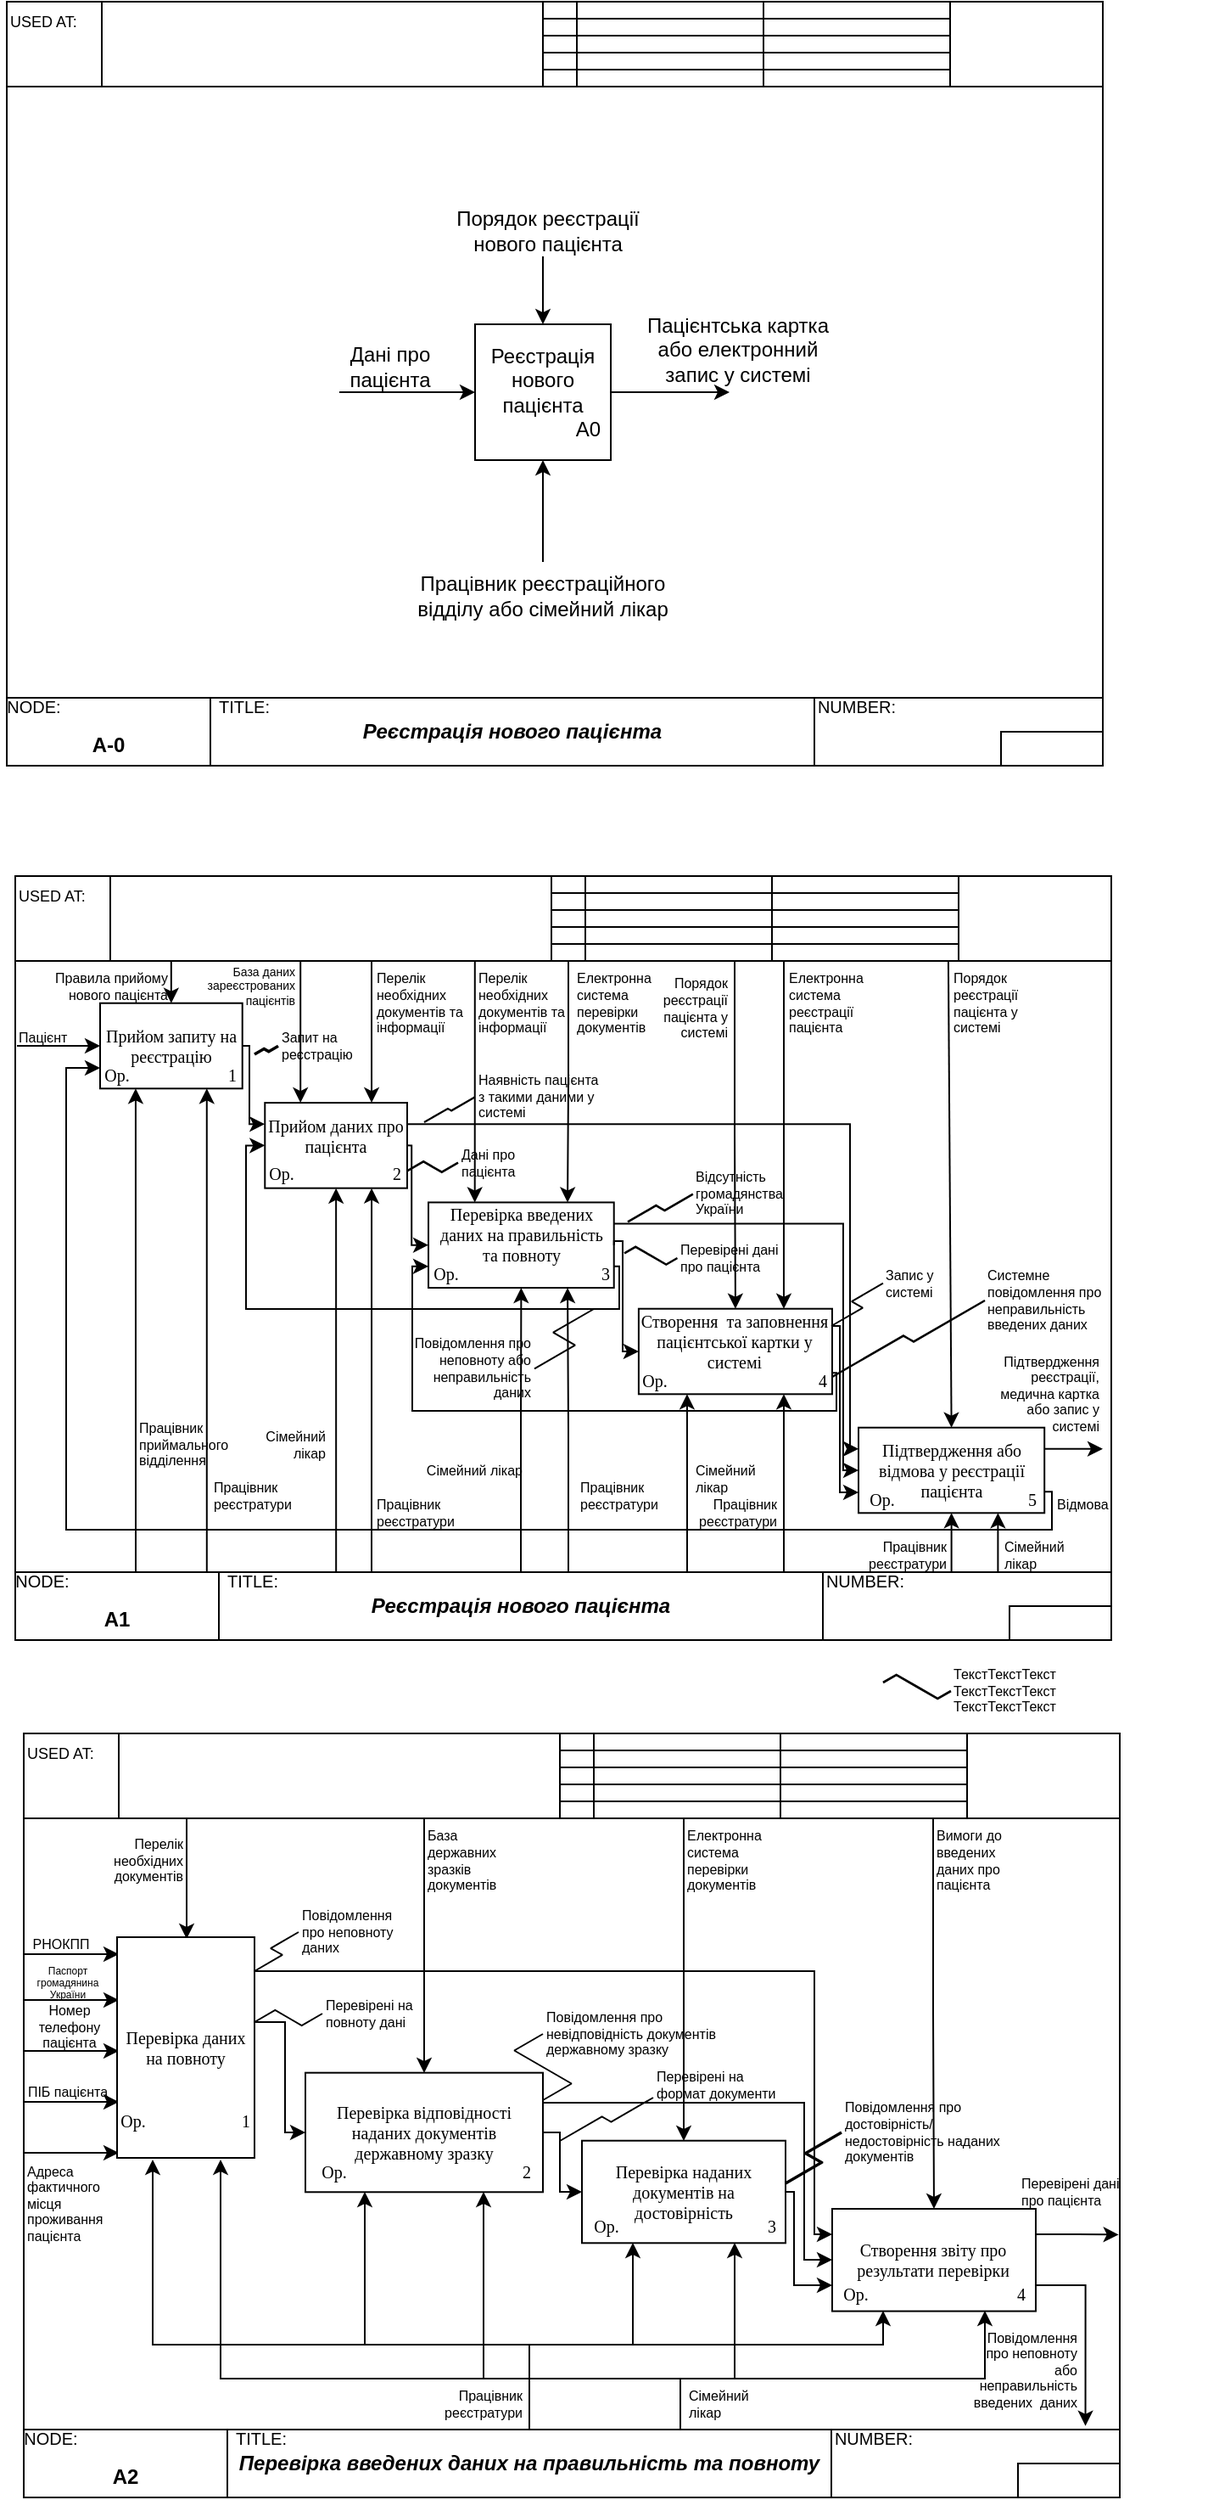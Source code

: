 <mxfile version="22.1.4" type="google">
  <diagram name="Сторінка-1" id="5qRnLGwqMZBOowdWbV07">
    <mxGraphModel dx="1431" dy="839" grid="1" gridSize="10" guides="1" tooltips="1" connect="1" arrows="1" fold="1" page="1" pageScale="1" pageWidth="827" pageHeight="1169" math="0" shadow="0">
      <root>
        <mxCell id="0" />
        <mxCell id="1" parent="0" />
        <mxCell id="jd9A4PB5AfPvnsOYDj_V-208" value="" style="rounded=0;whiteSpace=wrap;html=1;fillColor=default;" parent="1" vertex="1">
          <mxGeometry x="104" y="1090" width="646" height="450" as="geometry" />
        </mxCell>
        <mxCell id="jd9A4PB5AfPvnsOYDj_V-1" value="" style="rounded=0;whiteSpace=wrap;html=1;fillColor=default;" parent="1" vertex="1">
          <mxGeometry x="94" y="70" width="646" height="450" as="geometry" />
        </mxCell>
        <mxCell id="dMnFFqZk8rE7Yz4pQNAD-8" style="edgeStyle=orthogonalEdgeStyle;rounded=0;orthogonalLoop=1;jettySize=auto;html=1;exitX=1;exitY=0.5;exitDx=0;exitDy=0;" parent="1" source="dMnFFqZk8rE7Yz4pQNAD-2" edge="1">
          <mxGeometry relative="1" as="geometry">
            <mxPoint x="520" y="300" as="targetPoint" />
          </mxGeometry>
        </mxCell>
        <mxCell id="dMnFFqZk8rE7Yz4pQNAD-2" value="Реєстрація нового пацієнта&lt;br&gt;&lt;span style=&quot;white-space: pre;&quot;&gt;&#x9;&lt;span style=&quot;white-space: pre;&quot;&gt;&#x9;&lt;/span&gt;&lt;/span&gt;А0" style="whiteSpace=wrap;html=1;aspect=fixed;" parent="1" vertex="1">
          <mxGeometry x="370" y="260" width="80" height="80" as="geometry" />
        </mxCell>
        <mxCell id="dMnFFqZk8rE7Yz4pQNAD-3" value="" style="endArrow=classic;html=1;rounded=0;entryX=0;entryY=0.5;entryDx=0;entryDy=0;" parent="1" target="dMnFFqZk8rE7Yz4pQNAD-2" edge="1">
          <mxGeometry width="50" height="50" relative="1" as="geometry">
            <mxPoint x="290" y="300" as="sourcePoint" />
            <mxPoint x="330" y="260" as="targetPoint" />
          </mxGeometry>
        </mxCell>
        <mxCell id="dMnFFqZk8rE7Yz4pQNAD-4" value="Дані про пацієнта" style="text;html=1;strokeColor=none;fillColor=none;align=center;verticalAlign=middle;whiteSpace=wrap;rounded=0;" parent="1" vertex="1">
          <mxGeometry x="290" y="270" width="60" height="30" as="geometry" />
        </mxCell>
        <mxCell id="dMnFFqZk8rE7Yz4pQNAD-5" value="" style="endArrow=classic;html=1;rounded=0;entryX=0.5;entryY=1;entryDx=0;entryDy=0;" parent="1" target="dMnFFqZk8rE7Yz4pQNAD-2" edge="1">
          <mxGeometry width="50" height="50" relative="1" as="geometry">
            <mxPoint x="410" y="400" as="sourcePoint" />
            <mxPoint x="410" y="360" as="targetPoint" />
          </mxGeometry>
        </mxCell>
        <mxCell id="dMnFFqZk8rE7Yz4pQNAD-6" value="Працівник реєстраційного відділу або сімейний лікар" style="text;html=1;strokeColor=none;fillColor=none;align=center;verticalAlign=middle;whiteSpace=wrap;rounded=0;" parent="1" vertex="1">
          <mxGeometry x="330" y="380" width="160" height="80" as="geometry" />
        </mxCell>
        <mxCell id="dMnFFqZk8rE7Yz4pQNAD-9" value="Пацієнтська картка або електронний запис у системі" style="text;html=1;strokeColor=none;fillColor=none;align=center;verticalAlign=middle;whiteSpace=wrap;rounded=0;" parent="1" vertex="1">
          <mxGeometry x="460" y="260" width="130" height="30" as="geometry" />
        </mxCell>
        <mxCell id="dMnFFqZk8rE7Yz4pQNAD-10" value="" style="endArrow=classic;html=1;rounded=0;entryX=0.5;entryY=0;entryDx=0;entryDy=0;" parent="1" target="dMnFFqZk8rE7Yz4pQNAD-2" edge="1">
          <mxGeometry width="50" height="50" relative="1" as="geometry">
            <mxPoint x="410" y="220" as="sourcePoint" />
            <mxPoint x="450" y="150" as="targetPoint" />
          </mxGeometry>
        </mxCell>
        <mxCell id="dMnFFqZk8rE7Yz4pQNAD-11" value="Порядок реєстрації нового пацієнта" style="text;html=1;strokeColor=none;fillColor=none;align=center;verticalAlign=middle;whiteSpace=wrap;rounded=0;" parent="1" vertex="1">
          <mxGeometry x="353" y="190" width="120" height="30" as="geometry" />
        </mxCell>
        <mxCell id="jd9A4PB5AfPvnsOYDj_V-2" value="" style="rounded=0;whiteSpace=wrap;html=1;" parent="1" vertex="1">
          <mxGeometry x="94" y="70" width="646" height="50" as="geometry" />
        </mxCell>
        <mxCell id="jd9A4PB5AfPvnsOYDj_V-3" value="" style="rounded=0;whiteSpace=wrap;html=1;" parent="1" vertex="1">
          <mxGeometry x="94" y="480" width="646" height="40" as="geometry" />
        </mxCell>
        <mxCell id="jd9A4PB5AfPvnsOYDj_V-4" value="&lt;div style=&quot;&quot;&gt;&lt;span style=&quot;font-size: 9px; background-color: initial;&quot;&gt;USED AT:&lt;/span&gt;&lt;/div&gt;&lt;font style=&quot;&quot;&gt;&lt;div style=&quot;&quot;&gt;&lt;font size=&quot;1&quot;&gt;&lt;br&gt;&lt;/font&gt;&lt;/div&gt;&lt;/font&gt;&lt;div style=&quot;&quot;&gt;&lt;br&gt;&lt;/div&gt;" style="rounded=0;whiteSpace=wrap;html=1;align=left;" parent="1" vertex="1">
          <mxGeometry x="94" y="70" width="56" height="50" as="geometry" />
        </mxCell>
        <mxCell id="jd9A4PB5AfPvnsOYDj_V-5" value="" style="rounded=0;whiteSpace=wrap;html=1;" parent="1" vertex="1">
          <mxGeometry x="150" y="70" width="260" height="50" as="geometry" />
        </mxCell>
        <mxCell id="jd9A4PB5AfPvnsOYDj_V-6" value="" style="rounded=0;whiteSpace=wrap;html=1;" parent="1" vertex="1">
          <mxGeometry x="410" y="70" width="20" height="50" as="geometry" />
        </mxCell>
        <mxCell id="jd9A4PB5AfPvnsOYDj_V-7" value="" style="rounded=0;whiteSpace=wrap;html=1;" parent="1" vertex="1">
          <mxGeometry x="430" y="70" width="110" height="50" as="geometry" />
        </mxCell>
        <mxCell id="jd9A4PB5AfPvnsOYDj_V-8" value="" style="rounded=0;whiteSpace=wrap;html=1;" parent="1" vertex="1">
          <mxGeometry x="540" y="70" width="110" height="50" as="geometry" />
        </mxCell>
        <mxCell id="jd9A4PB5AfPvnsOYDj_V-9" value="&lt;b&gt;&lt;br&gt;A-0&lt;/b&gt;" style="rounded=0;whiteSpace=wrap;html=1;strokeColor=default;" parent="1" vertex="1">
          <mxGeometry x="94" y="480" width="120" height="40" as="geometry" />
        </mxCell>
        <mxCell id="jd9A4PB5AfPvnsOYDj_V-10" value="&lt;b&gt;&lt;i&gt;Реєстрація нового пацієнта&lt;/i&gt;&lt;/b&gt;" style="rounded=0;whiteSpace=wrap;html=1;align=center;" parent="1" vertex="1">
          <mxGeometry x="214" y="480" width="356" height="40" as="geometry" />
        </mxCell>
        <mxCell id="jd9A4PB5AfPvnsOYDj_V-11" value="" style="rounded=0;whiteSpace=wrap;html=1;" parent="1" vertex="1">
          <mxGeometry x="570" y="480" width="170" height="40" as="geometry" />
        </mxCell>
        <mxCell id="jd9A4PB5AfPvnsOYDj_V-13" value="" style="rounded=0;whiteSpace=wrap;html=1;" parent="1" vertex="1">
          <mxGeometry x="430" y="70" width="110" height="10" as="geometry" />
        </mxCell>
        <mxCell id="jd9A4PB5AfPvnsOYDj_V-14" value="" style="rounded=0;whiteSpace=wrap;html=1;" parent="1" vertex="1">
          <mxGeometry x="430" y="80" width="110" height="10" as="geometry" />
        </mxCell>
        <mxCell id="jd9A4PB5AfPvnsOYDj_V-15" value="" style="rounded=0;whiteSpace=wrap;html=1;" parent="1" vertex="1">
          <mxGeometry x="430" y="90" width="110" height="10" as="geometry" />
        </mxCell>
        <mxCell id="jd9A4PB5AfPvnsOYDj_V-16" value="" style="rounded=0;whiteSpace=wrap;html=1;" parent="1" vertex="1">
          <mxGeometry x="430" y="100" width="110" height="10" as="geometry" />
        </mxCell>
        <mxCell id="jd9A4PB5AfPvnsOYDj_V-17" value="" style="rounded=0;whiteSpace=wrap;html=1;" parent="1" vertex="1">
          <mxGeometry x="430" y="110" width="110" height="10" as="geometry" />
        </mxCell>
        <mxCell id="jd9A4PB5AfPvnsOYDj_V-18" value="" style="rounded=0;whiteSpace=wrap;html=1;" parent="1" vertex="1">
          <mxGeometry x="540" y="70" width="110" height="10" as="geometry" />
        </mxCell>
        <mxCell id="jd9A4PB5AfPvnsOYDj_V-19" value="" style="rounded=0;whiteSpace=wrap;html=1;" parent="1" vertex="1">
          <mxGeometry x="540" y="80" width="110" height="10" as="geometry" />
        </mxCell>
        <mxCell id="jd9A4PB5AfPvnsOYDj_V-20" value="" style="rounded=0;whiteSpace=wrap;html=1;" parent="1" vertex="1">
          <mxGeometry x="540" y="90" width="110" height="10" as="geometry" />
        </mxCell>
        <mxCell id="jd9A4PB5AfPvnsOYDj_V-21" value="" style="rounded=0;whiteSpace=wrap;html=1;" parent="1" vertex="1">
          <mxGeometry x="540" y="100" width="110" height="10" as="geometry" />
        </mxCell>
        <mxCell id="jd9A4PB5AfPvnsOYDj_V-22" value="" style="rounded=0;whiteSpace=wrap;html=1;" parent="1" vertex="1">
          <mxGeometry x="540" y="110" width="110" height="10" as="geometry" />
        </mxCell>
        <mxCell id="jd9A4PB5AfPvnsOYDj_V-23" value="" style="rounded=0;whiteSpace=wrap;html=1;" parent="1" vertex="1">
          <mxGeometry x="410" y="70" width="20" height="10" as="geometry" />
        </mxCell>
        <mxCell id="jd9A4PB5AfPvnsOYDj_V-24" value="" style="rounded=0;whiteSpace=wrap;html=1;" parent="1" vertex="1">
          <mxGeometry x="410" y="80" width="20" height="10" as="geometry" />
        </mxCell>
        <mxCell id="jd9A4PB5AfPvnsOYDj_V-25" value="" style="rounded=0;whiteSpace=wrap;html=1;" parent="1" vertex="1">
          <mxGeometry x="410" y="90" width="20" height="10" as="geometry" />
        </mxCell>
        <mxCell id="jd9A4PB5AfPvnsOYDj_V-26" value="" style="rounded=0;whiteSpace=wrap;html=1;" parent="1" vertex="1">
          <mxGeometry x="410" y="100" width="20" height="10" as="geometry" />
        </mxCell>
        <mxCell id="jd9A4PB5AfPvnsOYDj_V-27" value="" style="rounded=0;whiteSpace=wrap;html=1;" parent="1" vertex="1">
          <mxGeometry x="410" y="110" width="20" height="10" as="geometry" />
        </mxCell>
        <mxCell id="jd9A4PB5AfPvnsOYDj_V-28" value="" style="rounded=0;whiteSpace=wrap;html=1;" parent="1" vertex="1">
          <mxGeometry x="680" y="500" width="60" height="20" as="geometry" />
        </mxCell>
        <mxCell id="jd9A4PB5AfPvnsOYDj_V-29" value="&lt;font style=&quot;font-size: 10px;&quot;&gt;NODE:&lt;/font&gt;" style="text;html=1;strokeColor=none;fillColor=none;align=center;verticalAlign=middle;whiteSpace=wrap;rounded=0;" parent="1" vertex="1">
          <mxGeometry x="90" y="480" width="40" height="10" as="geometry" />
        </mxCell>
        <mxCell id="jd9A4PB5AfPvnsOYDj_V-30" value="&lt;font style=&quot;font-size: 10px;&quot;&gt;TITLE:&lt;/font&gt;" style="text;html=1;strokeColor=none;fillColor=none;align=center;verticalAlign=middle;whiteSpace=wrap;rounded=0;" parent="1" vertex="1">
          <mxGeometry x="214" y="475" width="40" height="20" as="geometry" />
        </mxCell>
        <mxCell id="jd9A4PB5AfPvnsOYDj_V-31" value="&lt;font style=&quot;font-size: 10px;&quot;&gt;NUMBER:&lt;/font&gt;" style="text;html=1;strokeColor=none;fillColor=none;align=center;verticalAlign=middle;whiteSpace=wrap;rounded=0;" parent="1" vertex="1">
          <mxGeometry x="570" y="470" width="50" height="30" as="geometry" />
        </mxCell>
        <mxCell id="jd9A4PB5AfPvnsOYDj_V-32" value="" style="rounded=0;whiteSpace=wrap;html=1;fillColor=default;" parent="1" vertex="1">
          <mxGeometry x="99" y="585" width="646" height="450" as="geometry" />
        </mxCell>
        <mxCell id="jd9A4PB5AfPvnsOYDj_V-94" value="" style="group" parent="1" connectable="0" vertex="1">
          <mxGeometry x="95" y="985" width="650" height="50" as="geometry" />
        </mxCell>
        <mxCell id="jd9A4PB5AfPvnsOYDj_V-43" value="" style="rounded=0;whiteSpace=wrap;html=1;" parent="jd9A4PB5AfPvnsOYDj_V-94" vertex="1">
          <mxGeometry x="4" y="10" width="646" height="40" as="geometry" />
        </mxCell>
        <mxCell id="jd9A4PB5AfPvnsOYDj_V-49" value="&lt;b&gt;&lt;br&gt;A1&lt;/b&gt;" style="rounded=0;whiteSpace=wrap;html=1;strokeColor=default;" parent="jd9A4PB5AfPvnsOYDj_V-94" vertex="1">
          <mxGeometry x="4" y="10" width="120" height="40" as="geometry" />
        </mxCell>
        <mxCell id="jd9A4PB5AfPvnsOYDj_V-50" value="&lt;b&gt;&lt;i&gt;Реєстрація нового пацієнта&lt;/i&gt;&lt;/b&gt;" style="rounded=0;whiteSpace=wrap;html=1;align=center;" parent="jd9A4PB5AfPvnsOYDj_V-94" vertex="1">
          <mxGeometry x="124" y="10" width="356" height="40" as="geometry" />
        </mxCell>
        <mxCell id="jd9A4PB5AfPvnsOYDj_V-51" value="" style="rounded=0;whiteSpace=wrap;html=1;" parent="jd9A4PB5AfPvnsOYDj_V-94" vertex="1">
          <mxGeometry x="480" y="10" width="170" height="40" as="geometry" />
        </mxCell>
        <mxCell id="jd9A4PB5AfPvnsOYDj_V-67" value="" style="rounded=0;whiteSpace=wrap;html=1;" parent="jd9A4PB5AfPvnsOYDj_V-94" vertex="1">
          <mxGeometry x="590" y="30" width="60" height="20" as="geometry" />
        </mxCell>
        <mxCell id="jd9A4PB5AfPvnsOYDj_V-68" value="&lt;font style=&quot;font-size: 10px;&quot;&gt;NODE:&lt;/font&gt;" style="text;html=1;strokeColor=none;fillColor=none;align=center;verticalAlign=middle;whiteSpace=wrap;rounded=0;" parent="jd9A4PB5AfPvnsOYDj_V-94" vertex="1">
          <mxGeometry y="10" width="40" height="10" as="geometry" />
        </mxCell>
        <mxCell id="jd9A4PB5AfPvnsOYDj_V-69" value="&lt;font style=&quot;font-size: 10px;&quot;&gt;TITLE:&lt;/font&gt;" style="text;html=1;strokeColor=none;fillColor=none;align=center;verticalAlign=middle;whiteSpace=wrap;rounded=0;" parent="jd9A4PB5AfPvnsOYDj_V-94" vertex="1">
          <mxGeometry x="124" y="5" width="40" height="20" as="geometry" />
        </mxCell>
        <mxCell id="jd9A4PB5AfPvnsOYDj_V-70" value="&lt;font style=&quot;font-size: 10px;&quot;&gt;NUMBER:&lt;/font&gt;" style="text;html=1;strokeColor=none;fillColor=none;align=center;verticalAlign=middle;whiteSpace=wrap;rounded=0;" parent="jd9A4PB5AfPvnsOYDj_V-94" vertex="1">
          <mxGeometry x="480" width="50" height="30" as="geometry" />
        </mxCell>
        <mxCell id="jd9A4PB5AfPvnsOYDj_V-164" value="Сімейний лікар" style="text;html=1;strokeColor=none;fillColor=none;align=left;verticalAlign=middle;whiteSpace=wrap;rounded=0;fontSize=8;" parent="jd9A4PB5AfPvnsOYDj_V-94" vertex="1">
          <mxGeometry x="585" y="-9.84" width="41.53" height="19.84" as="geometry" />
        </mxCell>
        <mxCell id="jd9A4PB5AfPvnsOYDj_V-163" value="Працівник реєстратури" style="text;html=1;strokeColor=none;fillColor=none;align=right;verticalAlign=middle;whiteSpace=wrap;rounded=0;fontSize=8;" parent="jd9A4PB5AfPvnsOYDj_V-94" vertex="1">
          <mxGeometry x="505" y="-9.84" width="50" height="20.28" as="geometry" />
        </mxCell>
        <mxCell id="jd9A4PB5AfPvnsOYDj_V-89" value="" style="group;fontSize=10;verticalAlign=middle;horizontal=1;fontFamily=Times New Roman;" parent="1" connectable="0" vertex="1">
          <mxGeometry x="149" y="659.86" width="83.855" height="50.294" as="geometry" />
        </mxCell>
        <mxCell id="jd9A4PB5AfPvnsOYDj_V-76" value="Прийом запиту на реєстрацію&lt;br style=&quot;font-size: 10px;&quot;&gt;" style="rounded=0;whiteSpace=wrap;html=1;fontSize=10;verticalAlign=middle;horizontal=1;fontFamily=Times New Roman;" parent="jd9A4PB5AfPvnsOYDj_V-89" vertex="1">
          <mxGeometry width="83.855" height="50.294" as="geometry" />
        </mxCell>
        <mxCell id="jd9A4PB5AfPvnsOYDj_V-78" value="Ор." style="text;html=1;strokeColor=none;fillColor=none;align=center;verticalAlign=middle;whiteSpace=wrap;rounded=0;fontSize=10;horizontal=1;fontFamily=Times New Roman;" parent="jd9A4PB5AfPvnsOYDj_V-89" vertex="1">
          <mxGeometry y="33.529" width="20.125" height="16.765" as="geometry" />
        </mxCell>
        <mxCell id="jd9A4PB5AfPvnsOYDj_V-79" value="1" style="text;html=1;strokeColor=none;fillColor=none;align=center;verticalAlign=middle;whiteSpace=wrap;rounded=0;fontSize=10;horizontal=1;fontFamily=Times New Roman;" parent="jd9A4PB5AfPvnsOYDj_V-89" vertex="1">
          <mxGeometry x="73.121" y="33.529" width="10.063" height="16.765" as="geometry" />
        </mxCell>
        <mxCell id="jd9A4PB5AfPvnsOYDj_V-90" value="" style="group;fontSize=10;verticalAlign=middle;horizontal=1;fontFamily=Times New Roman;" parent="1" connectable="0" vertex="1">
          <mxGeometry x="246.143" y="718.536" width="83.855" height="50.294" as="geometry" />
        </mxCell>
        <mxCell id="jd9A4PB5AfPvnsOYDj_V-71" value="Прийом даних про пацієнта&lt;br style=&quot;font-size: 10px;&quot;&gt;&lt;br style=&quot;font-size: 10px;&quot;&gt;" style="rounded=0;whiteSpace=wrap;html=1;fontSize=10;verticalAlign=middle;horizontal=1;fontFamily=Times New Roman;" parent="jd9A4PB5AfPvnsOYDj_V-90" vertex="1">
          <mxGeometry width="83.855" height="50.294" as="geometry" />
        </mxCell>
        <mxCell id="jd9A4PB5AfPvnsOYDj_V-80" value="Ор." style="text;html=1;strokeColor=none;fillColor=none;align=center;verticalAlign=middle;whiteSpace=wrap;rounded=0;fontSize=10;horizontal=1;fontFamily=Times New Roman;" parent="jd9A4PB5AfPvnsOYDj_V-90" vertex="1">
          <mxGeometry y="33.529" width="20.125" height="16.765" as="geometry" />
        </mxCell>
        <mxCell id="jd9A4PB5AfPvnsOYDj_V-81" value="2" style="text;html=1;strokeColor=none;fillColor=none;align=center;verticalAlign=middle;whiteSpace=wrap;rounded=0;fontSize=10;horizontal=1;fontFamily=Times New Roman;" parent="jd9A4PB5AfPvnsOYDj_V-90" vertex="1">
          <mxGeometry x="73.121" y="33.529" width="10.063" height="16.765" as="geometry" />
        </mxCell>
        <mxCell id="jd9A4PB5AfPvnsOYDj_V-91" value="" style="group;fontSize=10;verticalAlign=middle;horizontal=1;fontFamily=Times New Roman;" parent="1" connectable="0" vertex="1">
          <mxGeometry x="342.516" y="777.213" width="109.347" height="50.294" as="geometry" />
        </mxCell>
        <mxCell id="jd9A4PB5AfPvnsOYDj_V-72" value="Перевірка введених даних на правильність та повноту&lt;br style=&quot;font-size: 10px;&quot;&gt;&lt;br style=&quot;font-size: 10px;&quot;&gt;" style="rounded=0;whiteSpace=wrap;html=1;fontSize=10;verticalAlign=middle;horizontal=1;fontFamily=Times New Roman;" parent="jd9A4PB5AfPvnsOYDj_V-91" vertex="1">
          <mxGeometry width="109.347" height="50.294" as="geometry" />
        </mxCell>
        <mxCell id="jd9A4PB5AfPvnsOYDj_V-82" value="Ор." style="text;html=1;strokeColor=none;fillColor=none;align=center;verticalAlign=middle;whiteSpace=wrap;rounded=0;fontSize=10;horizontal=1;fontFamily=Times New Roman;" parent="jd9A4PB5AfPvnsOYDj_V-91" vertex="1">
          <mxGeometry y="33.529" width="20.125" height="16.765" as="geometry" />
        </mxCell>
        <mxCell id="jd9A4PB5AfPvnsOYDj_V-83" value="3" style="text;html=1;strokeColor=none;fillColor=none;align=center;verticalAlign=middle;whiteSpace=wrap;rounded=0;fontSize=10;horizontal=1;fontFamily=Times New Roman;" parent="jd9A4PB5AfPvnsOYDj_V-91" vertex="1">
          <mxGeometry x="99.284" y="33.529" width="10.063" height="16.765" as="geometry" />
        </mxCell>
        <mxCell id="jd9A4PB5AfPvnsOYDj_V-92" value="" style="group;fontSize=10;verticalAlign=middle;horizontal=1;fontFamily=Times New Roman;" parent="1" connectable="0" vertex="1">
          <mxGeometry x="466.451" y="839.859" width="114.042" height="50.294" as="geometry" />
        </mxCell>
        <mxCell id="jd9A4PB5AfPvnsOYDj_V-74" value="Створення&amp;nbsp; та заповнення пацієнтської картки у системі&lt;br style=&quot;font-size: 10px;&quot;&gt;&lt;br style=&quot;font-size: 10px;&quot;&gt;" style="rounded=0;whiteSpace=wrap;html=1;fontSize=10;verticalAlign=middle;horizontal=1;fontFamily=Times New Roman;" parent="jd9A4PB5AfPvnsOYDj_V-92" vertex="1">
          <mxGeometry width="114.042" height="50.294" as="geometry" />
        </mxCell>
        <mxCell id="jd9A4PB5AfPvnsOYDj_V-87" value="Ор." style="text;html=1;strokeColor=none;fillColor=none;align=center;verticalAlign=middle;whiteSpace=wrap;rounded=0;fontSize=10;horizontal=1;fontFamily=Times New Roman;" parent="jd9A4PB5AfPvnsOYDj_V-92" vertex="1">
          <mxGeometry y="33.529" width="20.125" height="16.765" as="geometry" />
        </mxCell>
        <mxCell id="jd9A4PB5AfPvnsOYDj_V-88" value="4" style="text;html=1;strokeColor=none;fillColor=none;align=center;verticalAlign=middle;whiteSpace=wrap;rounded=0;fontSize=10;horizontal=1;fontFamily=Times New Roman;" parent="jd9A4PB5AfPvnsOYDj_V-92" vertex="1">
          <mxGeometry x="103.98" y="33.529" width="10.063" height="16.765" as="geometry" />
        </mxCell>
        <mxCell id="jd9A4PB5AfPvnsOYDj_V-93" value="" style="group;fontSize=10;verticalAlign=middle;horizontal=1;fontFamily=Times New Roman;" parent="1" connectable="0" vertex="1">
          <mxGeometry x="596.003" y="909.86" width="109.597" height="50.29" as="geometry" />
        </mxCell>
        <mxCell id="jd9A4PB5AfPvnsOYDj_V-77" value="Підтвердження або відмова у реєстрації пацієнта&lt;br style=&quot;font-size: 10px;&quot;&gt;" style="rounded=0;whiteSpace=wrap;html=1;align=center;fontSize=10;verticalAlign=middle;horizontal=1;fontFamily=Times New Roman;" parent="jd9A4PB5AfPvnsOYDj_V-93" vertex="1">
          <mxGeometry width="109.597" height="50.29" as="geometry" />
        </mxCell>
        <mxCell id="jd9A4PB5AfPvnsOYDj_V-85" value="Ор." style="text;html=1;strokeColor=none;fillColor=none;align=center;verticalAlign=middle;whiteSpace=wrap;rounded=0;fontSize=10;horizontal=1;fontFamily=Times New Roman;" parent="jd9A4PB5AfPvnsOYDj_V-93" vertex="1">
          <mxGeometry x="0.877" y="33.527" width="26.303" height="16.763" as="geometry" />
        </mxCell>
        <mxCell id="jd9A4PB5AfPvnsOYDj_V-86" value="5" style="text;html=1;strokeColor=none;fillColor=none;align=center;verticalAlign=middle;whiteSpace=wrap;rounded=0;fontSize=10;horizontal=1;fontFamily=Times New Roman;" parent="jd9A4PB5AfPvnsOYDj_V-93" vertex="1">
          <mxGeometry x="96.445" y="33.527" width="13.152" height="16.763" as="geometry" />
        </mxCell>
        <mxCell id="jd9A4PB5AfPvnsOYDj_V-103" style="edgeStyle=orthogonalEdgeStyle;rounded=0;orthogonalLoop=1;jettySize=auto;html=1;exitX=1;exitY=0.5;exitDx=0;exitDy=0;entryX=0;entryY=0.25;entryDx=0;entryDy=0;" parent="1" source="jd9A4PB5AfPvnsOYDj_V-76" target="jd9A4PB5AfPvnsOYDj_V-71" edge="1">
          <mxGeometry relative="1" as="geometry">
            <Array as="points">
              <mxPoint x="237" y="685" />
              <mxPoint x="237" y="731" />
            </Array>
          </mxGeometry>
        </mxCell>
        <mxCell id="jd9A4PB5AfPvnsOYDj_V-104" style="edgeStyle=orthogonalEdgeStyle;rounded=0;orthogonalLoop=1;jettySize=auto;html=1;exitX=1;exitY=0.5;exitDx=0;exitDy=0;entryX=0;entryY=0.5;entryDx=0;entryDy=0;" parent="1" source="jd9A4PB5AfPvnsOYDj_V-71" target="jd9A4PB5AfPvnsOYDj_V-72" edge="1">
          <mxGeometry relative="1" as="geometry">
            <Array as="points">
              <mxPoint x="332.605" y="743.86" />
              <mxPoint x="332.605" y="801.86" />
            </Array>
          </mxGeometry>
        </mxCell>
        <mxCell id="jd9A4PB5AfPvnsOYDj_V-106" style="edgeStyle=orthogonalEdgeStyle;rounded=0;orthogonalLoop=1;jettySize=auto;html=1;exitX=1;exitY=0.5;exitDx=0;exitDy=0;entryX=0;entryY=0.5;entryDx=0;entryDy=0;" parent="1" source="jd9A4PB5AfPvnsOYDj_V-72" target="jd9A4PB5AfPvnsOYDj_V-74" edge="1">
          <mxGeometry relative="1" as="geometry">
            <Array as="points">
              <mxPoint x="452" y="800" />
              <mxPoint x="457" y="800" />
              <mxPoint x="457" y="865" />
            </Array>
          </mxGeometry>
        </mxCell>
        <mxCell id="jd9A4PB5AfPvnsOYDj_V-107" style="edgeStyle=orthogonalEdgeStyle;rounded=0;orthogonalLoop=1;jettySize=auto;html=1;exitX=1;exitY=0.25;exitDx=0;exitDy=0;entryX=0;entryY=0.75;entryDx=0;entryDy=0;" parent="1" source="jd9A4PB5AfPvnsOYDj_V-74" target="jd9A4PB5AfPvnsOYDj_V-77" edge="1">
          <mxGeometry relative="1" as="geometry">
            <Array as="points">
              <mxPoint x="580" y="850" />
              <mxPoint x="585" y="850" />
              <mxPoint x="585" y="948" />
              <mxPoint x="596" y="948" />
            </Array>
          </mxGeometry>
        </mxCell>
        <mxCell id="jd9A4PB5AfPvnsOYDj_V-108" style="edgeStyle=orthogonalEdgeStyle;rounded=0;orthogonalLoop=1;jettySize=auto;html=1;exitX=1;exitY=0.25;exitDx=0;exitDy=0;" parent="1" source="jd9A4PB5AfPvnsOYDj_V-77" edge="1">
          <mxGeometry relative="1" as="geometry">
            <mxPoint x="740" y="922" as="targetPoint" />
          </mxGeometry>
        </mxCell>
        <mxCell id="jd9A4PB5AfPvnsOYDj_V-111" style="edgeStyle=orthogonalEdgeStyle;rounded=0;orthogonalLoop=1;jettySize=auto;html=1;exitX=1;exitY=0.25;exitDx=0;exitDy=0;entryX=0;entryY=0.5;entryDx=0;entryDy=0;" parent="1" source="jd9A4PB5AfPvnsOYDj_V-83" target="jd9A4PB5AfPvnsOYDj_V-71" edge="1">
          <mxGeometry relative="1" as="geometry">
            <Array as="points">
              <mxPoint x="455" y="815" />
              <mxPoint x="455" y="840" />
              <mxPoint x="235" y="840" />
              <mxPoint x="235" y="744" />
            </Array>
          </mxGeometry>
        </mxCell>
        <mxCell id="jd9A4PB5AfPvnsOYDj_V-112" style="edgeStyle=orthogonalEdgeStyle;rounded=0;orthogonalLoop=1;jettySize=auto;html=1;exitX=1;exitY=0.25;exitDx=0;exitDy=0;entryX=0;entryY=0.75;entryDx=0;entryDy=0;" parent="1" source="jd9A4PB5AfPvnsOYDj_V-86" target="jd9A4PB5AfPvnsOYDj_V-76" edge="1">
          <mxGeometry relative="1" as="geometry">
            <Array as="points">
              <mxPoint x="710" y="948" />
              <mxPoint x="710" y="970" />
              <mxPoint x="129" y="970" />
              <mxPoint x="129" y="698" />
              <mxPoint x="149" y="698" />
            </Array>
          </mxGeometry>
        </mxCell>
        <mxCell id="jd9A4PB5AfPvnsOYDj_V-116" style="edgeStyle=orthogonalEdgeStyle;rounded=0;orthogonalLoop=1;jettySize=auto;html=1;entryX=0;entryY=0.25;entryDx=0;entryDy=0;exitX=1;exitY=0.25;exitDx=0;exitDy=0;" parent="1" source="jd9A4PB5AfPvnsOYDj_V-88" edge="1">
          <mxGeometry relative="1" as="geometry">
            <mxPoint x="580.483" y="877.58" as="sourcePoint" />
            <mxPoint x="342.506" y="814.934" as="targetPoint" />
            <Array as="points">
              <mxPoint x="583" y="878" />
              <mxPoint x="583" y="900" />
              <mxPoint x="333" y="900" />
              <mxPoint x="333" y="815" />
            </Array>
          </mxGeometry>
        </mxCell>
        <mxCell id="jd9A4PB5AfPvnsOYDj_V-123" style="edgeStyle=isometricEdgeStyle;rounded=0;orthogonalLoop=1;jettySize=auto;html=1;exitX=0;exitY=0.5;exitDx=0;exitDy=0;shape=link;width=-0.37;" parent="1" source="jd9A4PB5AfPvnsOYDj_V-122" edge="1">
          <mxGeometry relative="1" as="geometry">
            <mxPoint x="610.49" y="1060" as="targetPoint" />
          </mxGeometry>
        </mxCell>
        <mxCell id="jd9A4PB5AfPvnsOYDj_V-122" value="ТекстТекстТекст&lt;br&gt;ТекстТекстТекст&lt;br&gt;ТекстТекстТекст" style="text;html=1;strokeColor=none;fillColor=none;align=left;verticalAlign=middle;whiteSpace=wrap;rounded=0;fontSize=8;" parent="1" vertex="1">
          <mxGeometry x="650.49" y="1050" width="60" height="30" as="geometry" />
        </mxCell>
        <mxCell id="jd9A4PB5AfPvnsOYDj_V-126" value="" style="endArrow=classic;html=1;rounded=0;entryX=0;entryY=0.5;entryDx=0;entryDy=0;" parent="1" target="jd9A4PB5AfPvnsOYDj_V-76" edge="1">
          <mxGeometry width="50" height="50" relative="1" as="geometry">
            <mxPoint x="100" y="685" as="sourcePoint" />
            <mxPoint x="150" y="660" as="targetPoint" />
          </mxGeometry>
        </mxCell>
        <mxCell id="jd9A4PB5AfPvnsOYDj_V-129" style="edgeStyle=orthogonalEdgeStyle;rounded=0;orthogonalLoop=1;jettySize=auto;html=1;exitX=0.5;exitY=0;exitDx=0;exitDy=0;entryX=0.25;entryY=1;entryDx=0;entryDy=0;" parent="1" source="jd9A4PB5AfPvnsOYDj_V-49" target="jd9A4PB5AfPvnsOYDj_V-76" edge="1">
          <mxGeometry relative="1" as="geometry">
            <Array as="points">
              <mxPoint x="170" y="995" />
            </Array>
          </mxGeometry>
        </mxCell>
        <mxCell id="jd9A4PB5AfPvnsOYDj_V-130" style="edgeStyle=orthogonalEdgeStyle;rounded=0;orthogonalLoop=1;jettySize=auto;html=1;exitX=0.75;exitY=0;exitDx=0;exitDy=0;entryX=0.75;entryY=1;entryDx=0;entryDy=0;" parent="1" source="jd9A4PB5AfPvnsOYDj_V-49" target="jd9A4PB5AfPvnsOYDj_V-76" edge="1">
          <mxGeometry relative="1" as="geometry">
            <Array as="points">
              <mxPoint x="212" y="995" />
            </Array>
          </mxGeometry>
        </mxCell>
        <mxCell id="jd9A4PB5AfPvnsOYDj_V-131" style="edgeStyle=orthogonalEdgeStyle;rounded=0;orthogonalLoop=1;jettySize=auto;html=1;exitX=0.25;exitY=0;exitDx=0;exitDy=0;entryX=0.5;entryY=1;entryDx=0;entryDy=0;" parent="1" source="jd9A4PB5AfPvnsOYDj_V-50" target="jd9A4PB5AfPvnsOYDj_V-71" edge="1">
          <mxGeometry relative="1" as="geometry">
            <Array as="points">
              <mxPoint x="288" y="995" />
            </Array>
          </mxGeometry>
        </mxCell>
        <mxCell id="jd9A4PB5AfPvnsOYDj_V-132" style="edgeStyle=orthogonalEdgeStyle;rounded=0;orthogonalLoop=1;jettySize=auto;html=1;exitX=0.25;exitY=0;exitDx=0;exitDy=0;entryX=0.75;entryY=1;entryDx=0;entryDy=0;" parent="1" source="jd9A4PB5AfPvnsOYDj_V-50" target="jd9A4PB5AfPvnsOYDj_V-71" edge="1">
          <mxGeometry relative="1" as="geometry">
            <Array as="points">
              <mxPoint x="309" y="995" />
            </Array>
          </mxGeometry>
        </mxCell>
        <mxCell id="jd9A4PB5AfPvnsOYDj_V-133" style="edgeStyle=orthogonalEdgeStyle;rounded=0;orthogonalLoop=1;jettySize=auto;html=1;exitX=0.5;exitY=1;exitDx=0;exitDy=0;entryX=0.75;entryY=0;entryDx=0;entryDy=0;" parent="1" source="jd9A4PB5AfPvnsOYDj_V-45" target="jd9A4PB5AfPvnsOYDj_V-71" edge="1">
          <mxGeometry relative="1" as="geometry">
            <Array as="points">
              <mxPoint x="309" y="635" />
            </Array>
          </mxGeometry>
        </mxCell>
        <mxCell id="jd9A4PB5AfPvnsOYDj_V-134" style="edgeStyle=orthogonalEdgeStyle;rounded=0;orthogonalLoop=1;jettySize=auto;html=1;exitX=1;exitY=1;exitDx=0;exitDy=0;entryX=0.75;entryY=0;entryDx=0;entryDy=0;" parent="1" source="jd9A4PB5AfPvnsOYDj_V-45" target="jd9A4PB5AfPvnsOYDj_V-72" edge="1">
          <mxGeometry relative="1" as="geometry">
            <Array as="points">
              <mxPoint x="425" y="635" />
              <mxPoint x="425" y="706" />
            </Array>
          </mxGeometry>
        </mxCell>
        <mxCell id="jd9A4PB5AfPvnsOYDj_V-136" style="edgeStyle=orthogonalEdgeStyle;rounded=0;orthogonalLoop=1;jettySize=auto;html=1;exitX=0.75;exitY=1;exitDx=0;exitDy=0;entryX=0.25;entryY=0;entryDx=0;entryDy=0;" parent="1" source="jd9A4PB5AfPvnsOYDj_V-45" target="jd9A4PB5AfPvnsOYDj_V-72" edge="1">
          <mxGeometry relative="1" as="geometry">
            <Array as="points">
              <mxPoint x="370" y="635" />
            </Array>
          </mxGeometry>
        </mxCell>
        <mxCell id="jd9A4PB5AfPvnsOYDj_V-137" style="edgeStyle=orthogonalEdgeStyle;rounded=0;orthogonalLoop=1;jettySize=auto;html=1;exitX=1;exitY=0.25;exitDx=0;exitDy=0;entryX=0;entryY=0.25;entryDx=0;entryDy=0;" parent="1" source="jd9A4PB5AfPvnsOYDj_V-71" target="jd9A4PB5AfPvnsOYDj_V-77" edge="1">
          <mxGeometry relative="1" as="geometry">
            <Array as="points">
              <mxPoint x="591" y="731" />
              <mxPoint x="591" y="922" />
            </Array>
          </mxGeometry>
        </mxCell>
        <mxCell id="jd9A4PB5AfPvnsOYDj_V-138" style="edgeStyle=orthogonalEdgeStyle;rounded=0;orthogonalLoop=1;jettySize=auto;html=1;exitX=0.75;exitY=1;exitDx=0;exitDy=0;entryX=0.5;entryY=0;entryDx=0;entryDy=0;" parent="1" source="jd9A4PB5AfPvnsOYDj_V-56" target="jd9A4PB5AfPvnsOYDj_V-74" edge="1">
          <mxGeometry relative="1" as="geometry">
            <Array as="points">
              <mxPoint x="523" y="635" />
              <mxPoint x="523" y="737" />
            </Array>
          </mxGeometry>
        </mxCell>
        <mxCell id="jd9A4PB5AfPvnsOYDj_V-139" value="" style="endArrow=classic;html=1;rounded=0;entryX=0.5;entryY=0;entryDx=0;entryDy=0;exitX=0.945;exitY=0.922;exitDx=0;exitDy=0;exitPerimeter=0;" parent="1" source="jd9A4PB5AfPvnsOYDj_V-61" target="jd9A4PB5AfPvnsOYDj_V-77" edge="1">
          <mxGeometry width="50" height="50" relative="1" as="geometry">
            <mxPoint x="650" y="640" as="sourcePoint" />
            <mxPoint x="700" y="590" as="targetPoint" />
          </mxGeometry>
        </mxCell>
        <mxCell id="jd9A4PB5AfPvnsOYDj_V-140" style="edgeStyle=orthogonalEdgeStyle;rounded=0;orthogonalLoop=1;jettySize=auto;html=1;exitX=0.25;exitY=1;exitDx=0;exitDy=0;entryX=0.5;entryY=0;entryDx=0;entryDy=0;" parent="1" source="jd9A4PB5AfPvnsOYDj_V-45" target="jd9A4PB5AfPvnsOYDj_V-76" edge="1">
          <mxGeometry relative="1" as="geometry" />
        </mxCell>
        <mxCell id="jd9A4PB5AfPvnsOYDj_V-141" style="edgeStyle=orthogonalEdgeStyle;rounded=0;orthogonalLoop=1;jettySize=auto;html=1;exitX=0.5;exitY=0;exitDx=0;exitDy=0;entryX=0.5;entryY=1;entryDx=0;entryDy=0;" parent="1" source="jd9A4PB5AfPvnsOYDj_V-50" target="jd9A4PB5AfPvnsOYDj_V-72" edge="1">
          <mxGeometry relative="1" as="geometry" />
        </mxCell>
        <mxCell id="jd9A4PB5AfPvnsOYDj_V-142" style="edgeStyle=orthogonalEdgeStyle;rounded=0;orthogonalLoop=1;jettySize=auto;html=1;exitX=0.5;exitY=0;exitDx=0;exitDy=0;entryX=0.75;entryY=1;entryDx=0;entryDy=0;" parent="1" source="jd9A4PB5AfPvnsOYDj_V-50" target="jd9A4PB5AfPvnsOYDj_V-72" edge="1">
          <mxGeometry relative="1" as="geometry">
            <Array as="points">
              <mxPoint x="425" y="995" />
              <mxPoint x="425" y="911" />
            </Array>
          </mxGeometry>
        </mxCell>
        <mxCell id="jd9A4PB5AfPvnsOYDj_V-143" style="edgeStyle=orthogonalEdgeStyle;rounded=0;orthogonalLoop=1;jettySize=auto;html=1;exitX=0.75;exitY=0;exitDx=0;exitDy=0;entryX=0.25;entryY=1;entryDx=0;entryDy=0;" parent="1" source="jd9A4PB5AfPvnsOYDj_V-50" target="jd9A4PB5AfPvnsOYDj_V-74" edge="1">
          <mxGeometry relative="1" as="geometry">
            <Array as="points">
              <mxPoint x="495" y="995" />
            </Array>
          </mxGeometry>
        </mxCell>
        <mxCell id="jd9A4PB5AfPvnsOYDj_V-144" style="edgeStyle=orthogonalEdgeStyle;rounded=0;orthogonalLoop=1;jettySize=auto;html=1;exitX=0.75;exitY=0;exitDx=0;exitDy=0;entryX=0.75;entryY=1;entryDx=0;entryDy=0;" parent="1" source="jd9A4PB5AfPvnsOYDj_V-50" target="jd9A4PB5AfPvnsOYDj_V-74" edge="1">
          <mxGeometry relative="1" as="geometry">
            <Array as="points">
              <mxPoint x="552" y="995" />
            </Array>
          </mxGeometry>
        </mxCell>
        <mxCell id="jd9A4PB5AfPvnsOYDj_V-145" style="edgeStyle=orthogonalEdgeStyle;rounded=0;orthogonalLoop=1;jettySize=auto;html=1;exitX=0.5;exitY=0;exitDx=0;exitDy=0;entryX=0.5;entryY=1;entryDx=0;entryDy=0;" parent="1" source="jd9A4PB5AfPvnsOYDj_V-51" target="jd9A4PB5AfPvnsOYDj_V-77" edge="1">
          <mxGeometry relative="1" as="geometry" />
        </mxCell>
        <mxCell id="jd9A4PB5AfPvnsOYDj_V-146" style="edgeStyle=orthogonalEdgeStyle;rounded=0;orthogonalLoop=1;jettySize=auto;html=1;exitX=0.5;exitY=0;exitDx=0;exitDy=0;entryX=0.75;entryY=1;entryDx=0;entryDy=0;" parent="1" source="jd9A4PB5AfPvnsOYDj_V-51" target="jd9A4PB5AfPvnsOYDj_V-77" edge="1">
          <mxGeometry relative="1" as="geometry" />
        </mxCell>
        <mxCell id="jd9A4PB5AfPvnsOYDj_V-149" value="Працівник приймального відділення" style="text;html=1;strokeColor=none;fillColor=none;align=left;verticalAlign=middle;whiteSpace=wrap;rounded=0;fontSize=8;" parent="1" vertex="1">
          <mxGeometry x="170" y="900" width="70" height="40.14" as="geometry" />
        </mxCell>
        <mxCell id="jd9A4PB5AfPvnsOYDj_V-150" value="Працівник реєстратури" style="text;html=1;strokeColor=none;fillColor=none;align=left;verticalAlign=middle;whiteSpace=wrap;rounded=0;fontSize=8;" parent="1" vertex="1">
          <mxGeometry x="214" y="930" width="70" height="40.14" as="geometry" />
        </mxCell>
        <mxCell id="jd9A4PB5AfPvnsOYDj_V-152" value="Працівник реєстратури" style="text;html=1;strokeColor=none;fillColor=none;align=left;verticalAlign=middle;whiteSpace=wrap;rounded=0;fontSize=8;" parent="1" vertex="1">
          <mxGeometry x="310" y="940.14" width="70" height="40.14" as="geometry" />
        </mxCell>
        <mxCell id="jd9A4PB5AfPvnsOYDj_V-153" value="Сімейний лікар" style="text;html=1;strokeColor=none;fillColor=none;align=right;verticalAlign=middle;whiteSpace=wrap;rounded=0;fontSize=8;" parent="1" vertex="1">
          <mxGeometry x="234" y="895.14" width="50" height="49.85" as="geometry" />
        </mxCell>
        <mxCell id="jd9A4PB5AfPvnsOYDj_V-155" value="Працівник реєстратури" style="text;html=1;strokeColor=none;fillColor=none;align=left;verticalAlign=middle;whiteSpace=wrap;rounded=0;fontSize=8;" parent="1" vertex="1">
          <mxGeometry x="430" y="930" width="70" height="40.14" as="geometry" />
        </mxCell>
        <mxCell id="jd9A4PB5AfPvnsOYDj_V-157" value="Сімейний лікар" style="text;html=1;strokeColor=none;fillColor=none;align=right;verticalAlign=middle;whiteSpace=wrap;rounded=0;fontSize=8;" parent="1" vertex="1">
          <mxGeometry x="330" y="914.94" width="70" height="40.14" as="geometry" />
        </mxCell>
        <mxCell id="jd9A4PB5AfPvnsOYDj_V-161" value="Працівник реєстратури" style="text;html=1;strokeColor=none;fillColor=none;align=right;verticalAlign=middle;whiteSpace=wrap;rounded=0;fontSize=8;" parent="1" vertex="1">
          <mxGeometry x="500" y="950.07" width="50" height="20.28" as="geometry" />
        </mxCell>
        <mxCell id="jd9A4PB5AfPvnsOYDj_V-162" value="Сімейний лікар" style="text;html=1;strokeColor=none;fillColor=none;align=left;verticalAlign=middle;whiteSpace=wrap;rounded=0;fontSize=8;" parent="1" vertex="1">
          <mxGeometry x="498.47" y="930" width="41.53" height="19.84" as="geometry" />
        </mxCell>
        <mxCell id="jd9A4PB5AfPvnsOYDj_V-168" value="Перелік необхідних документів та інформації" style="text;html=1;strokeColor=none;fillColor=none;align=left;verticalAlign=middle;whiteSpace=wrap;rounded=0;fontSize=8;" parent="1" vertex="1">
          <mxGeometry x="310" y="640" width="70" height="40.14" as="geometry" />
        </mxCell>
        <mxCell id="jd9A4PB5AfPvnsOYDj_V-169" value="Перелік необхідних документів та інформації" style="text;html=1;strokeColor=none;fillColor=none;align=left;verticalAlign=middle;whiteSpace=wrap;rounded=0;fontSize=8;" parent="1" vertex="1">
          <mxGeometry x="370" y="640" width="70" height="40.14" as="geometry" />
        </mxCell>
        <mxCell id="jd9A4PB5AfPvnsOYDj_V-171" value="Електронна система перевірки документів" style="text;html=1;strokeColor=none;fillColor=none;align=left;verticalAlign=middle;whiteSpace=wrap;rounded=0;fontSize=8;" parent="1" vertex="1">
          <mxGeometry x="428.47" y="640" width="70" height="40.14" as="geometry" />
        </mxCell>
        <mxCell id="jd9A4PB5AfPvnsOYDj_V-172" style="edgeStyle=orthogonalEdgeStyle;rounded=0;orthogonalLoop=1;jettySize=auto;html=1;exitX=0.5;exitY=1;exitDx=0;exitDy=0;entryX=0.25;entryY=0;entryDx=0;entryDy=0;" parent="1" source="jd9A4PB5AfPvnsOYDj_V-45" target="jd9A4PB5AfPvnsOYDj_V-71" edge="1">
          <mxGeometry relative="1" as="geometry">
            <Array as="points">
              <mxPoint x="267" y="635" />
            </Array>
          </mxGeometry>
        </mxCell>
        <mxCell id="jd9A4PB5AfPvnsOYDj_V-176" value="Порядок реєстрації пацієнта у системі" style="text;html=1;strokeColor=none;fillColor=none;align=left;verticalAlign=middle;whiteSpace=wrap;rounded=0;fontSize=8;" parent="1" vertex="1">
          <mxGeometry x="650" y="640" width="61" height="40.14" as="geometry" />
        </mxCell>
        <mxCell id="jd9A4PB5AfPvnsOYDj_V-181" style="edgeStyle=isometricEdgeStyle;rounded=0;orthogonalLoop=1;jettySize=auto;html=1;exitX=0;exitY=0.5;exitDx=0;exitDy=0;shape=link;width=-0.11;" parent="1" source="jd9A4PB5AfPvnsOYDj_V-182" edge="1">
          <mxGeometry relative="1" as="geometry">
            <mxPoint x="340" y="730" as="targetPoint" />
          </mxGeometry>
        </mxCell>
        <mxCell id="jd9A4PB5AfPvnsOYDj_V-182" value="Наявність пацієнта з такими даними у системі" style="text;html=1;strokeColor=none;fillColor=none;align=left;verticalAlign=middle;whiteSpace=wrap;rounded=0;fontSize=8;" parent="1" vertex="1">
          <mxGeometry x="370" y="700.14" width="78" height="30" as="geometry" />
        </mxCell>
        <mxCell id="jd9A4PB5AfPvnsOYDj_V-183" style="edgeStyle=isometricEdgeStyle;rounded=0;orthogonalLoop=1;jettySize=auto;html=1;exitX=0;exitY=0.5;exitDx=0;exitDy=0;shape=link;width=-0.303;" parent="1" source="jd9A4PB5AfPvnsOYDj_V-184" edge="1">
          <mxGeometry relative="1" as="geometry">
            <mxPoint x="330" y="758.68" as="targetPoint" />
          </mxGeometry>
        </mxCell>
        <mxCell id="jd9A4PB5AfPvnsOYDj_V-184" value="Дані про пацієнта" style="text;html=1;strokeColor=none;fillColor=none;align=left;verticalAlign=middle;whiteSpace=wrap;rounded=0;fontSize=8;" parent="1" vertex="1">
          <mxGeometry x="360" y="738.83" width="60" height="30" as="geometry" />
        </mxCell>
        <mxCell id="jd9A4PB5AfPvnsOYDj_V-185" style="edgeStyle=isometricEdgeStyle;rounded=0;orthogonalLoop=1;jettySize=auto;html=1;exitX=0;exitY=0.5;exitDx=0;exitDy=0;shape=link;width=-0.286;" parent="1" source="jd9A4PB5AfPvnsOYDj_V-186" edge="1">
          <mxGeometry relative="1" as="geometry">
            <mxPoint x="460" y="788.68" as="targetPoint" />
          </mxGeometry>
        </mxCell>
        <mxCell id="jd9A4PB5AfPvnsOYDj_V-186" value="Відсутність громадянства України" style="text;html=1;strokeColor=none;fillColor=none;align=left;verticalAlign=middle;whiteSpace=wrap;rounded=0;fontSize=8;" parent="1" vertex="1">
          <mxGeometry x="498.47" y="757.36" width="60" height="30" as="geometry" />
        </mxCell>
        <mxCell id="jd9A4PB5AfPvnsOYDj_V-187" style="edgeStyle=isometricEdgeStyle;rounded=0;orthogonalLoop=1;jettySize=auto;html=1;exitX=0;exitY=0.5;exitDx=0;exitDy=0;shape=link;width=-0.286;" parent="1" source="jd9A4PB5AfPvnsOYDj_V-188" edge="1">
          <mxGeometry relative="1" as="geometry">
            <mxPoint x="458" y="807.21" as="targetPoint" />
          </mxGeometry>
        </mxCell>
        <mxCell id="jd9A4PB5AfPvnsOYDj_V-188" value="Перевірені дані про пацієнта" style="text;html=1;strokeColor=none;fillColor=none;align=left;verticalAlign=middle;whiteSpace=wrap;rounded=0;fontSize=8;" parent="1" vertex="1">
          <mxGeometry x="489.24" y="795" width="60" height="30" as="geometry" />
        </mxCell>
        <mxCell id="jd9A4PB5AfPvnsOYDj_V-189" style="edgeStyle=isometricEdgeStyle;rounded=0;orthogonalLoop=1;jettySize=auto;html=1;exitX=1;exitY=0.5;exitDx=0;exitDy=0;shape=link;width=0;" parent="1" source="jd9A4PB5AfPvnsOYDj_V-190" edge="1">
          <mxGeometry relative="1" as="geometry">
            <mxPoint x="440" y="840" as="targetPoint" />
          </mxGeometry>
        </mxCell>
        <mxCell id="jd9A4PB5AfPvnsOYDj_V-190" value="Повідомлення про неповноту або неправильність даних" style="text;html=1;strokeColor=none;fillColor=none;align=right;verticalAlign=middle;whiteSpace=wrap;rounded=0;fontSize=8;" parent="1" vertex="1">
          <mxGeometry x="325" y="860.15" width="80" height="30" as="geometry" />
        </mxCell>
        <mxCell id="jd9A4PB5AfPvnsOYDj_V-192" style="edgeStyle=isometricEdgeStyle;rounded=0;orthogonalLoop=1;jettySize=auto;html=1;exitX=0;exitY=0.5;exitDx=0;exitDy=0;shape=link;width=0;" parent="1" source="jd9A4PB5AfPvnsOYDj_V-193" edge="1">
          <mxGeometry relative="1" as="geometry">
            <mxPoint x="580" y="850" as="targetPoint" />
          </mxGeometry>
        </mxCell>
        <mxCell id="jd9A4PB5AfPvnsOYDj_V-193" value="Запис у системі" style="text;html=1;strokeColor=none;fillColor=none;align=left;verticalAlign=middle;whiteSpace=wrap;rounded=0;fontSize=8;" parent="1" vertex="1">
          <mxGeometry x="610.49" y="809.86" width="60" height="30" as="geometry" />
        </mxCell>
        <mxCell id="jd9A4PB5AfPvnsOYDj_V-194" style="edgeStyle=isometricEdgeStyle;rounded=0;orthogonalLoop=1;jettySize=auto;html=1;exitX=0;exitY=0.5;exitDx=0;exitDy=0;shape=link;width=0.233;" parent="1" source="jd9A4PB5AfPvnsOYDj_V-195" edge="1">
          <mxGeometry relative="1" as="geometry">
            <mxPoint x="580.49" y="880" as="targetPoint" />
          </mxGeometry>
        </mxCell>
        <mxCell id="jd9A4PB5AfPvnsOYDj_V-195" value="Системне повідомлення про неправильність введених даних" style="text;html=1;strokeColor=none;fillColor=none;align=left;verticalAlign=middle;whiteSpace=wrap;rounded=0;fontSize=8;" parent="1" vertex="1">
          <mxGeometry x="670.49" y="820.01" width="90" height="30" as="geometry" />
        </mxCell>
        <mxCell id="jd9A4PB5AfPvnsOYDj_V-196" style="edgeStyle=orthogonalEdgeStyle;rounded=0;orthogonalLoop=1;jettySize=auto;html=1;exitX=0.75;exitY=1;exitDx=0;exitDy=0;entryX=0.75;entryY=0;entryDx=0;entryDy=0;" parent="1" source="jd9A4PB5AfPvnsOYDj_V-56" target="jd9A4PB5AfPvnsOYDj_V-74" edge="1">
          <mxGeometry relative="1" as="geometry">
            <Array as="points">
              <mxPoint x="552" y="635" />
            </Array>
          </mxGeometry>
        </mxCell>
        <mxCell id="jd9A4PB5AfPvnsOYDj_V-197" value="Електронна система реєстрації пацієнта" style="text;html=1;strokeColor=none;fillColor=none;align=left;verticalAlign=middle;whiteSpace=wrap;rounded=0;fontSize=8;" parent="1" vertex="1">
          <mxGeometry x="553" y="640" width="60" height="40.14" as="geometry" />
        </mxCell>
        <mxCell id="jd9A4PB5AfPvnsOYDj_V-200" value="Відмова" style="text;html=1;strokeColor=none;fillColor=none;align=left;verticalAlign=middle;whiteSpace=wrap;rounded=0;fontSize=8;" parent="1" vertex="1">
          <mxGeometry x="711" y="940.14" width="90" height="30" as="geometry" />
        </mxCell>
        <mxCell id="jd9A4PB5AfPvnsOYDj_V-201" value="Підтвердження реєстрації, медична картка або запис у системі" style="text;html=1;strokeColor=none;fillColor=none;align=right;verticalAlign=middle;whiteSpace=wrap;rounded=0;fontSize=8;" parent="1" vertex="1">
          <mxGeometry x="670.49" y="869.86" width="69.51" height="40" as="geometry" />
        </mxCell>
        <mxCell id="jd9A4PB5AfPvnsOYDj_V-166" value="Правила прийому нового пацієнта" style="text;html=1;strokeColor=none;fillColor=none;align=right;verticalAlign=middle;whiteSpace=wrap;rounded=0;fontSize=8;" parent="1" vertex="1">
          <mxGeometry x="120" y="630" width="71" height="40.14" as="geometry" />
        </mxCell>
        <mxCell id="jd9A4PB5AfPvnsOYDj_V-173" value="База даних зареєстрованих пацієнтів" style="text;html=1;strokeColor=none;fillColor=none;align=right;verticalAlign=middle;whiteSpace=wrap;rounded=0;fontSize=7;" parent="1" vertex="1">
          <mxGeometry x="209" y="617.57" width="57" height="65" as="geometry" />
        </mxCell>
        <mxCell id="jd9A4PB5AfPvnsOYDj_V-174" value="Порядок реєстрації пацієнта у системі" style="text;html=1;strokeColor=none;fillColor=none;align=right;verticalAlign=middle;whiteSpace=wrap;rounded=0;fontSize=8;" parent="1" vertex="1">
          <mxGeometry x="459.5" y="642.43" width="61" height="40.14" as="geometry" />
        </mxCell>
        <mxCell id="jd9A4PB5AfPvnsOYDj_V-177" value="Пацієнт" style="text;html=1;strokeColor=none;fillColor=none;align=left;verticalAlign=middle;whiteSpace=wrap;rounded=0;fontSize=8;" parent="1" vertex="1">
          <mxGeometry x="99" y="660" width="61" height="40.14" as="geometry" />
        </mxCell>
        <mxCell id="jd9A4PB5AfPvnsOYDj_V-178" style="edgeStyle=isometricEdgeStyle;rounded=0;orthogonalLoop=1;jettySize=auto;html=1;exitX=0;exitY=0.5;exitDx=0;exitDy=0;shape=link;width=-0.787;" parent="1" source="jd9A4PB5AfPvnsOYDj_V-179" edge="1">
          <mxGeometry relative="1" as="geometry">
            <mxPoint x="240" y="689.99" as="targetPoint" />
          </mxGeometry>
        </mxCell>
        <mxCell id="jd9A4PB5AfPvnsOYDj_V-179" value="Запит на реєстрацію" style="text;html=1;strokeColor=none;fillColor=none;align=left;verticalAlign=middle;whiteSpace=wrap;rounded=0;fontSize=8;" parent="1" vertex="1">
          <mxGeometry x="254" y="670.14" width="60" height="30" as="geometry" />
        </mxCell>
        <mxCell id="jd9A4PB5AfPvnsOYDj_V-207" value="" style="group" parent="1" connectable="0" vertex="1">
          <mxGeometry x="99" y="585" width="646" height="50" as="geometry" />
        </mxCell>
        <mxCell id="jd9A4PB5AfPvnsOYDj_V-42" value="" style="rounded=0;whiteSpace=wrap;html=1;" parent="jd9A4PB5AfPvnsOYDj_V-207" vertex="1">
          <mxGeometry width="646" height="50" as="geometry" />
        </mxCell>
        <mxCell id="jd9A4PB5AfPvnsOYDj_V-44" value="&lt;div style=&quot;&quot;&gt;&lt;span style=&quot;font-size: 9px; background-color: initial;&quot;&gt;USED AT:&lt;/span&gt;&lt;/div&gt;&lt;font style=&quot;&quot;&gt;&lt;div style=&quot;&quot;&gt;&lt;font size=&quot;1&quot;&gt;&lt;br&gt;&lt;/font&gt;&lt;/div&gt;&lt;/font&gt;&lt;div style=&quot;&quot;&gt;&lt;br&gt;&lt;/div&gt;" style="rounded=0;whiteSpace=wrap;html=1;align=left;" parent="jd9A4PB5AfPvnsOYDj_V-207" vertex="1">
          <mxGeometry width="56" height="50" as="geometry" />
        </mxCell>
        <mxCell id="jd9A4PB5AfPvnsOYDj_V-45" value="" style="rounded=0;whiteSpace=wrap;html=1;" parent="jd9A4PB5AfPvnsOYDj_V-207" vertex="1">
          <mxGeometry x="56" width="260" height="50" as="geometry" />
        </mxCell>
        <mxCell id="jd9A4PB5AfPvnsOYDj_V-46" value="" style="rounded=0;whiteSpace=wrap;html=1;" parent="jd9A4PB5AfPvnsOYDj_V-207" vertex="1">
          <mxGeometry x="316" width="20" height="50" as="geometry" />
        </mxCell>
        <mxCell id="jd9A4PB5AfPvnsOYDj_V-47" value="" style="rounded=0;whiteSpace=wrap;html=1;" parent="jd9A4PB5AfPvnsOYDj_V-207" vertex="1">
          <mxGeometry x="336" width="110" height="50" as="geometry" />
        </mxCell>
        <mxCell id="jd9A4PB5AfPvnsOYDj_V-48" value="" style="rounded=0;whiteSpace=wrap;html=1;" parent="jd9A4PB5AfPvnsOYDj_V-207" vertex="1">
          <mxGeometry x="446" width="110" height="50" as="geometry" />
        </mxCell>
        <mxCell id="jd9A4PB5AfPvnsOYDj_V-52" value="" style="rounded=0;whiteSpace=wrap;html=1;" parent="jd9A4PB5AfPvnsOYDj_V-207" vertex="1">
          <mxGeometry x="336" width="110" height="10" as="geometry" />
        </mxCell>
        <mxCell id="jd9A4PB5AfPvnsOYDj_V-53" value="" style="rounded=0;whiteSpace=wrap;html=1;" parent="jd9A4PB5AfPvnsOYDj_V-207" vertex="1">
          <mxGeometry x="336" y="10" width="110" height="10" as="geometry" />
        </mxCell>
        <mxCell id="jd9A4PB5AfPvnsOYDj_V-54" value="" style="rounded=0;whiteSpace=wrap;html=1;" parent="jd9A4PB5AfPvnsOYDj_V-207" vertex="1">
          <mxGeometry x="336" y="20" width="110" height="10" as="geometry" />
        </mxCell>
        <mxCell id="jd9A4PB5AfPvnsOYDj_V-55" value="" style="rounded=0;whiteSpace=wrap;html=1;" parent="jd9A4PB5AfPvnsOYDj_V-207" vertex="1">
          <mxGeometry x="336" y="30" width="110" height="10" as="geometry" />
        </mxCell>
        <mxCell id="jd9A4PB5AfPvnsOYDj_V-56" value="" style="rounded=0;whiteSpace=wrap;html=1;" parent="jd9A4PB5AfPvnsOYDj_V-207" vertex="1">
          <mxGeometry x="336" y="40" width="110" height="10" as="geometry" />
        </mxCell>
        <mxCell id="jd9A4PB5AfPvnsOYDj_V-57" value="" style="rounded=0;whiteSpace=wrap;html=1;" parent="jd9A4PB5AfPvnsOYDj_V-207" vertex="1">
          <mxGeometry x="446" width="110" height="10" as="geometry" />
        </mxCell>
        <mxCell id="jd9A4PB5AfPvnsOYDj_V-58" value="" style="rounded=0;whiteSpace=wrap;html=1;" parent="jd9A4PB5AfPvnsOYDj_V-207" vertex="1">
          <mxGeometry x="446" y="10" width="110" height="10" as="geometry" />
        </mxCell>
        <mxCell id="jd9A4PB5AfPvnsOYDj_V-59" value="" style="rounded=0;whiteSpace=wrap;html=1;" parent="jd9A4PB5AfPvnsOYDj_V-207" vertex="1">
          <mxGeometry x="446" y="20" width="110" height="10" as="geometry" />
        </mxCell>
        <mxCell id="jd9A4PB5AfPvnsOYDj_V-60" value="" style="rounded=0;whiteSpace=wrap;html=1;" parent="jd9A4PB5AfPvnsOYDj_V-207" vertex="1">
          <mxGeometry x="446" y="30" width="110" height="10" as="geometry" />
        </mxCell>
        <mxCell id="jd9A4PB5AfPvnsOYDj_V-61" value="" style="rounded=0;whiteSpace=wrap;html=1;" parent="jd9A4PB5AfPvnsOYDj_V-207" vertex="1">
          <mxGeometry x="446" y="40" width="110" height="10" as="geometry" />
        </mxCell>
        <mxCell id="jd9A4PB5AfPvnsOYDj_V-62" value="" style="rounded=0;whiteSpace=wrap;html=1;" parent="jd9A4PB5AfPvnsOYDj_V-207" vertex="1">
          <mxGeometry x="316" width="20" height="10" as="geometry" />
        </mxCell>
        <mxCell id="jd9A4PB5AfPvnsOYDj_V-63" value="" style="rounded=0;whiteSpace=wrap;html=1;" parent="jd9A4PB5AfPvnsOYDj_V-207" vertex="1">
          <mxGeometry x="316" y="10" width="20" height="10" as="geometry" />
        </mxCell>
        <mxCell id="jd9A4PB5AfPvnsOYDj_V-64" value="" style="rounded=0;whiteSpace=wrap;html=1;" parent="jd9A4PB5AfPvnsOYDj_V-207" vertex="1">
          <mxGeometry x="316" y="20" width="20" height="10" as="geometry" />
        </mxCell>
        <mxCell id="jd9A4PB5AfPvnsOYDj_V-65" value="" style="rounded=0;whiteSpace=wrap;html=1;" parent="jd9A4PB5AfPvnsOYDj_V-207" vertex="1">
          <mxGeometry x="316" y="30" width="20" height="10" as="geometry" />
        </mxCell>
        <mxCell id="jd9A4PB5AfPvnsOYDj_V-66" value="" style="rounded=0;whiteSpace=wrap;html=1;" parent="jd9A4PB5AfPvnsOYDj_V-207" vertex="1">
          <mxGeometry x="316" y="40" width="20" height="10" as="geometry" />
        </mxCell>
        <mxCell id="jd9A4PB5AfPvnsOYDj_V-209" value="" style="group" parent="1" connectable="0" vertex="1">
          <mxGeometry x="100" y="1490" width="650" height="50" as="geometry" />
        </mxCell>
        <mxCell id="jd9A4PB5AfPvnsOYDj_V-210" value="" style="rounded=0;whiteSpace=wrap;html=1;" parent="jd9A4PB5AfPvnsOYDj_V-209" vertex="1">
          <mxGeometry x="4" y="10" width="646" height="40" as="geometry" />
        </mxCell>
        <mxCell id="jd9A4PB5AfPvnsOYDj_V-211" value="&lt;b&gt;&lt;br&gt;A2&lt;/b&gt;" style="rounded=0;whiteSpace=wrap;html=1;strokeColor=default;" parent="jd9A4PB5AfPvnsOYDj_V-209" vertex="1">
          <mxGeometry x="4" y="10" width="120" height="40" as="geometry" />
        </mxCell>
        <mxCell id="jd9A4PB5AfPvnsOYDj_V-212" value="&lt;b&gt;&lt;i&gt;Перевірка введених даних на правильність та повноту&lt;/i&gt;&lt;/b&gt;" style="rounded=0;whiteSpace=wrap;html=1;align=center;" parent="jd9A4PB5AfPvnsOYDj_V-209" vertex="1">
          <mxGeometry x="124" y="10" width="356" height="40" as="geometry" />
        </mxCell>
        <mxCell id="jd9A4PB5AfPvnsOYDj_V-213" value="" style="rounded=0;whiteSpace=wrap;html=1;" parent="jd9A4PB5AfPvnsOYDj_V-209" vertex="1">
          <mxGeometry x="480" y="10" width="170" height="40" as="geometry" />
        </mxCell>
        <mxCell id="jd9A4PB5AfPvnsOYDj_V-214" value="" style="rounded=0;whiteSpace=wrap;html=1;" parent="jd9A4PB5AfPvnsOYDj_V-209" vertex="1">
          <mxGeometry x="590" y="30" width="60" height="20" as="geometry" />
        </mxCell>
        <mxCell id="jd9A4PB5AfPvnsOYDj_V-215" value="&lt;font style=&quot;font-size: 10px;&quot;&gt;NODE:&lt;/font&gt;" style="text;html=1;strokeColor=none;fillColor=none;align=center;verticalAlign=middle;whiteSpace=wrap;rounded=0;" parent="jd9A4PB5AfPvnsOYDj_V-209" vertex="1">
          <mxGeometry y="10" width="40" height="10" as="geometry" />
        </mxCell>
        <mxCell id="jd9A4PB5AfPvnsOYDj_V-216" value="&lt;font style=&quot;font-size: 10px;&quot;&gt;TITLE:&lt;/font&gt;" style="text;html=1;strokeColor=none;fillColor=none;align=center;verticalAlign=middle;whiteSpace=wrap;rounded=0;" parent="jd9A4PB5AfPvnsOYDj_V-209" vertex="1">
          <mxGeometry x="124" y="5" width="40" height="20" as="geometry" />
        </mxCell>
        <mxCell id="jd9A4PB5AfPvnsOYDj_V-217" value="&lt;font style=&quot;font-size: 10px;&quot;&gt;NUMBER:&lt;/font&gt;" style="text;html=1;strokeColor=none;fillColor=none;align=center;verticalAlign=middle;whiteSpace=wrap;rounded=0;" parent="jd9A4PB5AfPvnsOYDj_V-209" vertex="1">
          <mxGeometry x="480" width="50" height="30" as="geometry" />
        </mxCell>
        <mxCell id="jd9A4PB5AfPvnsOYDj_V-303" value="" style="group" parent="1" connectable="0" vertex="1">
          <mxGeometry x="104" y="1090" width="646" height="50" as="geometry" />
        </mxCell>
        <mxCell id="jd9A4PB5AfPvnsOYDj_V-304" value="" style="rounded=0;whiteSpace=wrap;html=1;" parent="jd9A4PB5AfPvnsOYDj_V-303" vertex="1">
          <mxGeometry width="646" height="50" as="geometry" />
        </mxCell>
        <mxCell id="jd9A4PB5AfPvnsOYDj_V-305" value="&lt;div style=&quot;&quot;&gt;&lt;span style=&quot;font-size: 9px; background-color: initial;&quot;&gt;USED AT:&lt;/span&gt;&lt;/div&gt;&lt;font style=&quot;&quot;&gt;&lt;div style=&quot;&quot;&gt;&lt;font size=&quot;1&quot;&gt;&lt;br&gt;&lt;/font&gt;&lt;/div&gt;&lt;/font&gt;&lt;div style=&quot;&quot;&gt;&lt;br&gt;&lt;/div&gt;" style="rounded=0;whiteSpace=wrap;html=1;align=left;" parent="jd9A4PB5AfPvnsOYDj_V-303" vertex="1">
          <mxGeometry width="56" height="50" as="geometry" />
        </mxCell>
        <mxCell id="jd9A4PB5AfPvnsOYDj_V-306" value="" style="rounded=0;whiteSpace=wrap;html=1;" parent="jd9A4PB5AfPvnsOYDj_V-303" vertex="1">
          <mxGeometry x="56" width="260" height="50" as="geometry" />
        </mxCell>
        <mxCell id="jd9A4PB5AfPvnsOYDj_V-307" value="" style="rounded=0;whiteSpace=wrap;html=1;" parent="jd9A4PB5AfPvnsOYDj_V-303" vertex="1">
          <mxGeometry x="316" width="20" height="50" as="geometry" />
        </mxCell>
        <mxCell id="jd9A4PB5AfPvnsOYDj_V-308" value="" style="rounded=0;whiteSpace=wrap;html=1;" parent="jd9A4PB5AfPvnsOYDj_V-303" vertex="1">
          <mxGeometry x="336" width="110" height="50" as="geometry" />
        </mxCell>
        <mxCell id="jd9A4PB5AfPvnsOYDj_V-309" value="" style="rounded=0;whiteSpace=wrap;html=1;" parent="jd9A4PB5AfPvnsOYDj_V-303" vertex="1">
          <mxGeometry x="446" width="110" height="50" as="geometry" />
        </mxCell>
        <mxCell id="jd9A4PB5AfPvnsOYDj_V-310" value="" style="rounded=0;whiteSpace=wrap;html=1;" parent="jd9A4PB5AfPvnsOYDj_V-303" vertex="1">
          <mxGeometry x="336" width="110" height="10" as="geometry" />
        </mxCell>
        <mxCell id="jd9A4PB5AfPvnsOYDj_V-311" value="" style="rounded=0;whiteSpace=wrap;html=1;" parent="jd9A4PB5AfPvnsOYDj_V-303" vertex="1">
          <mxGeometry x="336" y="10" width="110" height="10" as="geometry" />
        </mxCell>
        <mxCell id="jd9A4PB5AfPvnsOYDj_V-312" value="" style="rounded=0;whiteSpace=wrap;html=1;" parent="jd9A4PB5AfPvnsOYDj_V-303" vertex="1">
          <mxGeometry x="336" y="20" width="110" height="10" as="geometry" />
        </mxCell>
        <mxCell id="jd9A4PB5AfPvnsOYDj_V-313" value="" style="rounded=0;whiteSpace=wrap;html=1;" parent="jd9A4PB5AfPvnsOYDj_V-303" vertex="1">
          <mxGeometry x="336" y="30" width="110" height="10" as="geometry" />
        </mxCell>
        <mxCell id="jd9A4PB5AfPvnsOYDj_V-314" value="" style="rounded=0;whiteSpace=wrap;html=1;" parent="jd9A4PB5AfPvnsOYDj_V-303" vertex="1">
          <mxGeometry x="336" y="40" width="110" height="10" as="geometry" />
        </mxCell>
        <mxCell id="jd9A4PB5AfPvnsOYDj_V-315" value="" style="rounded=0;whiteSpace=wrap;html=1;" parent="jd9A4PB5AfPvnsOYDj_V-303" vertex="1">
          <mxGeometry x="446" width="110" height="10" as="geometry" />
        </mxCell>
        <mxCell id="jd9A4PB5AfPvnsOYDj_V-316" value="" style="rounded=0;whiteSpace=wrap;html=1;" parent="jd9A4PB5AfPvnsOYDj_V-303" vertex="1">
          <mxGeometry x="446" y="10" width="110" height="10" as="geometry" />
        </mxCell>
        <mxCell id="jd9A4PB5AfPvnsOYDj_V-317" value="" style="rounded=0;whiteSpace=wrap;html=1;" parent="jd9A4PB5AfPvnsOYDj_V-303" vertex="1">
          <mxGeometry x="446" y="20" width="110" height="10" as="geometry" />
        </mxCell>
        <mxCell id="jd9A4PB5AfPvnsOYDj_V-318" value="" style="rounded=0;whiteSpace=wrap;html=1;" parent="jd9A4PB5AfPvnsOYDj_V-303" vertex="1">
          <mxGeometry x="446" y="30" width="110" height="10" as="geometry" />
        </mxCell>
        <mxCell id="jd9A4PB5AfPvnsOYDj_V-319" value="" style="rounded=0;whiteSpace=wrap;html=1;" parent="jd9A4PB5AfPvnsOYDj_V-303" vertex="1">
          <mxGeometry x="446" y="40" width="110" height="10" as="geometry" />
        </mxCell>
        <mxCell id="jd9A4PB5AfPvnsOYDj_V-320" value="" style="rounded=0;whiteSpace=wrap;html=1;" parent="jd9A4PB5AfPvnsOYDj_V-303" vertex="1">
          <mxGeometry x="316" width="20" height="10" as="geometry" />
        </mxCell>
        <mxCell id="jd9A4PB5AfPvnsOYDj_V-321" value="" style="rounded=0;whiteSpace=wrap;html=1;" parent="jd9A4PB5AfPvnsOYDj_V-303" vertex="1">
          <mxGeometry x="316" y="10" width="20" height="10" as="geometry" />
        </mxCell>
        <mxCell id="jd9A4PB5AfPvnsOYDj_V-322" value="" style="rounded=0;whiteSpace=wrap;html=1;" parent="jd9A4PB5AfPvnsOYDj_V-303" vertex="1">
          <mxGeometry x="316" y="20" width="20" height="10" as="geometry" />
        </mxCell>
        <mxCell id="jd9A4PB5AfPvnsOYDj_V-323" value="" style="rounded=0;whiteSpace=wrap;html=1;" parent="jd9A4PB5AfPvnsOYDj_V-303" vertex="1">
          <mxGeometry x="316" y="30" width="20" height="10" as="geometry" />
        </mxCell>
        <mxCell id="jd9A4PB5AfPvnsOYDj_V-324" value="" style="rounded=0;whiteSpace=wrap;html=1;" parent="jd9A4PB5AfPvnsOYDj_V-303" vertex="1">
          <mxGeometry x="316" y="40" width="20" height="10" as="geometry" />
        </mxCell>
        <mxCell id="jd9A4PB5AfPvnsOYDj_V-347" style="edgeStyle=orthogonalEdgeStyle;rounded=0;orthogonalLoop=1;jettySize=auto;html=1;exitX=1;exitY=0.5;exitDx=0;exitDy=0;entryX=0;entryY=0.5;entryDx=0;entryDy=0;" parent="1" edge="1">
          <mxGeometry relative="1" as="geometry">
            <Array as="points">
              <mxPoint x="240" y="1260" />
              <mxPoint x="258" y="1260" />
              <mxPoint x="258" y="1325" />
            </Array>
            <mxPoint x="240" y="1276.0" as="sourcePoint" />
            <mxPoint x="270" y="1325" as="targetPoint" />
          </mxGeometry>
        </mxCell>
        <mxCell id="jd9A4PB5AfPvnsOYDj_V-350" style="edgeStyle=orthogonalEdgeStyle;rounded=0;orthogonalLoop=1;jettySize=auto;html=1;exitX=1;exitY=0.25;exitDx=0;exitDy=0;entryX=0;entryY=0.25;entryDx=0;entryDy=0;" parent="1" edge="1">
          <mxGeometry relative="1" as="geometry">
            <Array as="points">
              <mxPoint x="240" y="1230" />
              <mxPoint x="570" y="1230" />
              <mxPoint x="570" y="1385" />
            </Array>
            <mxPoint x="240" y="1243.5" as="sourcePoint" />
            <mxPoint x="580.49" y="1385" as="targetPoint" />
          </mxGeometry>
        </mxCell>
        <mxCell id="jd9A4PB5AfPvnsOYDj_V-351" style="edgeStyle=orthogonalEdgeStyle;rounded=0;orthogonalLoop=1;jettySize=auto;html=1;exitX=1;exitY=0.25;exitDx=0;exitDy=0;entryX=0;entryY=0.5;entryDx=0;entryDy=0;" parent="1" edge="1">
          <mxGeometry relative="1" as="geometry">
            <Array as="points">
              <mxPoint x="564" y="1308" />
              <mxPoint x="564" y="1400" />
            </Array>
            <mxPoint x="410" y="1307.5" as="sourcePoint" />
            <mxPoint x="580.49" y="1400" as="targetPoint" />
          </mxGeometry>
        </mxCell>
        <mxCell id="jd9A4PB5AfPvnsOYDj_V-353" style="edgeStyle=orthogonalEdgeStyle;rounded=0;orthogonalLoop=1;jettySize=auto;html=1;exitX=1;exitY=0.5;exitDx=0;exitDy=0;entryX=0;entryY=0.5;entryDx=0;entryDy=0;" parent="1" edge="1">
          <mxGeometry relative="1" as="geometry">
            <Array as="points">
              <mxPoint x="420" y="1325" />
              <mxPoint x="420" y="1360" />
            </Array>
            <mxPoint x="410" y="1325" as="sourcePoint" />
            <mxPoint x="433" y="1360" as="targetPoint" />
          </mxGeometry>
        </mxCell>
        <mxCell id="jd9A4PB5AfPvnsOYDj_V-352" style="edgeStyle=orthogonalEdgeStyle;rounded=0;orthogonalLoop=1;jettySize=auto;html=1;exitX=1;exitY=0.5;exitDx=0;exitDy=0;entryX=0;entryY=0.75;entryDx=0;entryDy=0;" parent="1" edge="1">
          <mxGeometry relative="1" as="geometry">
            <Array as="points">
              <mxPoint x="558" y="1360" />
              <mxPoint x="558" y="1415" />
            </Array>
            <mxPoint x="553" y="1360" as="sourcePoint" />
            <mxPoint x="580.49" y="1415" as="targetPoint" />
          </mxGeometry>
        </mxCell>
        <mxCell id="jd9A4PB5AfPvnsOYDj_V-335" style="edgeStyle=orthogonalEdgeStyle;rounded=0;orthogonalLoop=1;jettySize=auto;html=1;exitX=0;exitY=0.25;exitDx=0;exitDy=0;entryX=0;entryY=0.25;entryDx=0;entryDy=0;" parent="1" edge="1">
          <mxGeometry relative="1" as="geometry">
            <mxPoint x="104" y="1215" as="sourcePoint" />
            <mxPoint x="160" y="1220" as="targetPoint" />
            <Array as="points">
              <mxPoint x="104" y="1220" />
            </Array>
          </mxGeometry>
        </mxCell>
        <mxCell id="jd9A4PB5AfPvnsOYDj_V-336" style="edgeStyle=orthogonalEdgeStyle;rounded=0;orthogonalLoop=1;jettySize=auto;html=1;exitX=0;exitY=0.25;exitDx=0;exitDy=0;entryX=0;entryY=0.25;entryDx=0;entryDy=0;" parent="1" edge="1">
          <mxGeometry relative="1" as="geometry">
            <mxPoint x="104" y="1242" as="sourcePoint" />
            <mxPoint x="160" y="1247" as="targetPoint" />
            <Array as="points">
              <mxPoint x="104" y="1247" />
            </Array>
          </mxGeometry>
        </mxCell>
        <mxCell id="jd9A4PB5AfPvnsOYDj_V-337" style="edgeStyle=orthogonalEdgeStyle;rounded=0;orthogonalLoop=1;jettySize=auto;html=1;exitX=0;exitY=0.25;exitDx=0;exitDy=0;entryX=0;entryY=0.25;entryDx=0;entryDy=0;" parent="1" edge="1">
          <mxGeometry relative="1" as="geometry">
            <mxPoint x="104" y="1272" as="sourcePoint" />
            <mxPoint x="160" y="1277" as="targetPoint" />
            <Array as="points">
              <mxPoint x="104" y="1277" />
            </Array>
          </mxGeometry>
        </mxCell>
        <mxCell id="jd9A4PB5AfPvnsOYDj_V-338" style="edgeStyle=orthogonalEdgeStyle;rounded=0;orthogonalLoop=1;jettySize=auto;html=1;exitX=0;exitY=0.25;exitDx=0;exitDy=0;entryX=0;entryY=0.25;entryDx=0;entryDy=0;" parent="1" edge="1">
          <mxGeometry relative="1" as="geometry">
            <mxPoint x="104" y="1302" as="sourcePoint" />
            <mxPoint x="160" y="1307" as="targetPoint" />
            <Array as="points">
              <mxPoint x="104" y="1307" />
            </Array>
          </mxGeometry>
        </mxCell>
        <mxCell id="jd9A4PB5AfPvnsOYDj_V-339" style="edgeStyle=orthogonalEdgeStyle;rounded=0;orthogonalLoop=1;jettySize=auto;html=1;exitX=0;exitY=0.25;exitDx=0;exitDy=0;entryX=0;entryY=0.25;entryDx=0;entryDy=0;" parent="1" edge="1">
          <mxGeometry relative="1" as="geometry">
            <mxPoint x="104" y="1332" as="sourcePoint" />
            <mxPoint x="160" y="1337" as="targetPoint" />
            <Array as="points">
              <mxPoint x="104" y="1337" />
            </Array>
          </mxGeometry>
        </mxCell>
        <mxCell id="jd9A4PB5AfPvnsOYDj_V-341" value="РНОКПП" style="text;html=1;strokeColor=none;fillColor=none;align=center;verticalAlign=middle;whiteSpace=wrap;rounded=0;fontSize=8;" parent="1" vertex="1">
          <mxGeometry x="96" y="1199" width="60" height="30" as="geometry" />
        </mxCell>
        <mxCell id="jd9A4PB5AfPvnsOYDj_V-342" value="Паспорт громадянина України" style="text;html=1;strokeColor=none;fillColor=none;align=center;verticalAlign=middle;whiteSpace=wrap;rounded=0;fontSize=6;" parent="1" vertex="1">
          <mxGeometry x="100" y="1222" width="60" height="30" as="geometry" />
        </mxCell>
        <mxCell id="jd9A4PB5AfPvnsOYDj_V-343" value="Номер телефону пацієнта" style="text;html=1;strokeColor=none;fillColor=none;align=center;verticalAlign=middle;whiteSpace=wrap;rounded=0;fontSize=8;" parent="1" vertex="1">
          <mxGeometry x="101" y="1248" width="60" height="30" as="geometry" />
        </mxCell>
        <mxCell id="jd9A4PB5AfPvnsOYDj_V-344" value="ПІБ пацієнта" style="text;html=1;strokeColor=none;fillColor=none;align=center;verticalAlign=middle;whiteSpace=wrap;rounded=0;fontSize=8;" parent="1" vertex="1">
          <mxGeometry x="100" y="1286" width="60" height="30" as="geometry" />
        </mxCell>
        <mxCell id="jd9A4PB5AfPvnsOYDj_V-354" style="edgeStyle=orthogonalEdgeStyle;rounded=0;orthogonalLoop=1;jettySize=auto;html=1;exitX=1;exitY=0.75;exitDx=0;exitDy=0;entryX=0.881;entryY=-0.054;entryDx=0;entryDy=0;entryPerimeter=0;" parent="1" target="jd9A4PB5AfPvnsOYDj_V-213" edge="1">
          <mxGeometry relative="1" as="geometry">
            <mxPoint x="700.49" y="1415" as="sourcePoint" />
            <Array as="points">
              <mxPoint x="730" y="1415" />
            </Array>
          </mxGeometry>
        </mxCell>
        <mxCell id="jd9A4PB5AfPvnsOYDj_V-355" style="edgeStyle=orthogonalEdgeStyle;rounded=0;orthogonalLoop=1;jettySize=auto;html=1;exitX=1;exitY=0.25;exitDx=0;exitDy=0;entryX=0.999;entryY=0.656;entryDx=0;entryDy=0;entryPerimeter=0;" parent="1" target="jd9A4PB5AfPvnsOYDj_V-208" edge="1">
          <mxGeometry relative="1" as="geometry">
            <Array as="points">
              <mxPoint x="720" y="1385" />
              <mxPoint x="720" y="1385" />
            </Array>
            <mxPoint x="700.49" y="1385" as="sourcePoint" />
          </mxGeometry>
        </mxCell>
        <mxCell id="jd9A4PB5AfPvnsOYDj_V-356" style="edgeStyle=isometricEdgeStyle;rounded=0;orthogonalLoop=1;jettySize=auto;html=1;exitX=0;exitY=0.5;exitDx=0;exitDy=0;shape=link;width=0;" parent="1" source="jd9A4PB5AfPvnsOYDj_V-357" edge="1">
          <mxGeometry relative="1" as="geometry">
            <mxPoint x="240" y="1230" as="targetPoint" />
          </mxGeometry>
        </mxCell>
        <mxCell id="jd9A4PB5AfPvnsOYDj_V-357" value="Повідомлення про неповноту даних" style="text;html=1;strokeColor=none;fillColor=none;align=left;verticalAlign=middle;whiteSpace=wrap;rounded=0;fontSize=8;" parent="1" vertex="1">
          <mxGeometry x="266" y="1192" width="60" height="30" as="geometry" />
        </mxCell>
        <mxCell id="jd9A4PB5AfPvnsOYDj_V-358" style="edgeStyle=isometricEdgeStyle;rounded=0;orthogonalLoop=1;jettySize=auto;html=1;exitX=0;exitY=0.5;exitDx=0;exitDy=0;shape=link;width=0;" parent="1" source="jd9A4PB5AfPvnsOYDj_V-359" edge="1">
          <mxGeometry relative="1" as="geometry">
            <mxPoint x="240" y="1260" as="targetPoint" />
          </mxGeometry>
        </mxCell>
        <mxCell id="jd9A4PB5AfPvnsOYDj_V-359" value="Перевірені на повноту дані" style="text;html=1;strokeColor=none;fillColor=none;align=left;verticalAlign=middle;whiteSpace=wrap;rounded=0;fontSize=8;" parent="1" vertex="1">
          <mxGeometry x="280" y="1240" width="60" height="30" as="geometry" />
        </mxCell>
        <mxCell id="jd9A4PB5AfPvnsOYDj_V-360" style="edgeStyle=isometricEdgeStyle;rounded=0;orthogonalLoop=1;jettySize=auto;html=1;exitX=0;exitY=0.5;exitDx=0;exitDy=0;shape=link;width=0;" parent="1" source="jd9A4PB5AfPvnsOYDj_V-361" edge="1">
          <mxGeometry relative="1" as="geometry">
            <mxPoint x="410" y="1306" as="targetPoint" />
          </mxGeometry>
        </mxCell>
        <mxCell id="jd9A4PB5AfPvnsOYDj_V-361" value="Повідомлення про невідповідність документів державному зразку" style="text;html=1;strokeColor=none;fillColor=none;align=left;verticalAlign=middle;whiteSpace=wrap;rounded=0;fontSize=8;" parent="1" vertex="1">
          <mxGeometry x="410" y="1252" width="120" height="30" as="geometry" />
        </mxCell>
        <mxCell id="jd9A4PB5AfPvnsOYDj_V-362" style="edgeStyle=isometricEdgeStyle;rounded=0;orthogonalLoop=1;jettySize=auto;html=1;exitX=0;exitY=0.75;exitDx=0;exitDy=0;shape=link;width=0;" parent="1" source="jd9A4PB5AfPvnsOYDj_V-363" edge="1">
          <mxGeometry relative="1" as="geometry">
            <mxPoint x="420" y="1330" as="targetPoint" />
          </mxGeometry>
        </mxCell>
        <mxCell id="jd9A4PB5AfPvnsOYDj_V-363" value="Перевірені на формат документи" style="text;html=1;strokeColor=none;fillColor=none;align=left;verticalAlign=middle;whiteSpace=wrap;rounded=0;fontSize=8;" parent="1" vertex="1">
          <mxGeometry x="475" y="1282" width="75" height="30" as="geometry" />
        </mxCell>
        <mxCell id="jd9A4PB5AfPvnsOYDj_V-364" style="edgeStyle=isometricEdgeStyle;rounded=0;orthogonalLoop=1;jettySize=auto;html=1;exitX=0;exitY=0.5;exitDx=0;exitDy=0;shape=link;width=0.714;" parent="1" source="jd9A4PB5AfPvnsOYDj_V-365" edge="1">
          <mxGeometry relative="1" as="geometry">
            <mxPoint x="553" y="1355" as="targetPoint" />
          </mxGeometry>
        </mxCell>
        <mxCell id="jd9A4PB5AfPvnsOYDj_V-365" value="Повідомлення про достовірність/недостовірність наданих документів" style="text;html=1;strokeColor=none;fillColor=none;align=left;verticalAlign=middle;whiteSpace=wrap;rounded=0;fontSize=8;" parent="1" vertex="1">
          <mxGeometry x="586" y="1310" width="94" height="30" as="geometry" />
        </mxCell>
        <mxCell id="jd9A4PB5AfPvnsOYDj_V-368" value="Адреса фактичного місця проживання пацієнта" style="text;html=1;strokeColor=none;fillColor=none;align=left;verticalAlign=middle;whiteSpace=wrap;rounded=0;fontSize=8;" parent="1" vertex="1">
          <mxGeometry x="104" y="1352" width="66" height="30" as="geometry" />
        </mxCell>
        <mxCell id="jd9A4PB5AfPvnsOYDj_V-370" value="Повідомлення про неповноту або неправильність&lt;br&gt;&amp;nbsp;введених&amp;nbsp; даних" style="text;html=1;strokeColor=none;fillColor=none;align=right;verticalAlign=middle;whiteSpace=wrap;rounded=0;fontSize=8;" parent="1" vertex="1">
          <mxGeometry x="660" y="1450" width="67.49" height="30" as="geometry" />
        </mxCell>
        <mxCell id="jd9A4PB5AfPvnsOYDj_V-371" value="Перевірені дані про пацієнта" style="text;html=1;strokeColor=none;fillColor=none;align=left;verticalAlign=middle;whiteSpace=wrap;rounded=0;fontSize=8;" parent="1" vertex="1">
          <mxGeometry x="690" y="1345" width="60" height="30" as="geometry" />
        </mxCell>
        <mxCell id="s8ZQ7hbqVME3BxH62Z-t-3" value="Працівник реєстратури" style="text;html=1;strokeColor=none;fillColor=none;align=right;verticalAlign=middle;whiteSpace=wrap;rounded=0;fontSize=8;" parent="1" vertex="1">
          <mxGeometry x="340" y="1470" width="60" height="30" as="geometry" />
        </mxCell>
        <mxCell id="s8ZQ7hbqVME3BxH62Z-t-4" value="Сімейний лікар" style="text;html=1;strokeColor=none;fillColor=none;align=left;verticalAlign=middle;whiteSpace=wrap;rounded=0;fontSize=8;" parent="1" vertex="1">
          <mxGeometry x="494.24" y="1460" width="50" height="50" as="geometry" />
        </mxCell>
        <mxCell id="s8ZQ7hbqVME3BxH62Z-t-10" style="edgeStyle=orthogonalEdgeStyle;rounded=0;orthogonalLoop=1;jettySize=auto;html=1;exitX=0.5;exitY=0;exitDx=0;exitDy=0;entryX=0.25;entryY=1;entryDx=0;entryDy=0;" parent="1" source="jd9A4PB5AfPvnsOYDj_V-212" edge="1">
          <mxGeometry relative="1" as="geometry">
            <mxPoint x="180" y="1341.0" as="targetPoint" />
            <Array as="points">
              <mxPoint x="402" y="1450" />
              <mxPoint x="180" y="1450" />
            </Array>
          </mxGeometry>
        </mxCell>
        <mxCell id="s8ZQ7hbqVME3BxH62Z-t-11" style="edgeStyle=orthogonalEdgeStyle;rounded=0;orthogonalLoop=1;jettySize=auto;html=1;exitX=0.5;exitY=0;exitDx=0;exitDy=0;entryX=0.25;entryY=1;entryDx=0;entryDy=0;" parent="1" source="jd9A4PB5AfPvnsOYDj_V-212" edge="1">
          <mxGeometry relative="1" as="geometry">
            <mxPoint x="305" y="1360" as="targetPoint" />
            <Array as="points">
              <mxPoint x="402" y="1450" />
              <mxPoint x="305" y="1450" />
            </Array>
          </mxGeometry>
        </mxCell>
        <mxCell id="s8ZQ7hbqVME3BxH62Z-t-12" style="edgeStyle=orthogonalEdgeStyle;rounded=0;orthogonalLoop=1;jettySize=auto;html=1;exitX=0.5;exitY=0;exitDx=0;exitDy=0;entryX=0.25;entryY=1;entryDx=0;entryDy=0;" parent="1" source="jd9A4PB5AfPvnsOYDj_V-212" edge="1">
          <mxGeometry relative="1" as="geometry">
            <mxPoint x="463" y="1390" as="targetPoint" />
            <Array as="points">
              <mxPoint x="402" y="1450" />
              <mxPoint x="463" y="1450" />
            </Array>
          </mxGeometry>
        </mxCell>
        <mxCell id="s8ZQ7hbqVME3BxH62Z-t-13" style="edgeStyle=orthogonalEdgeStyle;rounded=0;orthogonalLoop=1;jettySize=auto;html=1;exitX=0.5;exitY=0;exitDx=0;exitDy=0;entryX=0.25;entryY=1;entryDx=0;entryDy=0;" parent="1" source="jd9A4PB5AfPvnsOYDj_V-212" edge="1">
          <mxGeometry relative="1" as="geometry">
            <mxPoint x="610.49" y="1430" as="targetPoint" />
            <Array as="points">
              <mxPoint x="402" y="1450" />
              <mxPoint x="610" y="1450" />
            </Array>
          </mxGeometry>
        </mxCell>
        <mxCell id="s8ZQ7hbqVME3BxH62Z-t-14" style="edgeStyle=orthogonalEdgeStyle;rounded=0;orthogonalLoop=1;jettySize=auto;html=1;exitX=0.75;exitY=0;exitDx=0;exitDy=0;entryX=0.75;entryY=1;entryDx=0;entryDy=0;" parent="1" source="jd9A4PB5AfPvnsOYDj_V-212" edge="1">
          <mxGeometry relative="1" as="geometry">
            <mxPoint x="523" y="1390" as="targetPoint" />
            <Array as="points">
              <mxPoint x="491" y="1470" />
              <mxPoint x="523" y="1470" />
            </Array>
          </mxGeometry>
        </mxCell>
        <mxCell id="s8ZQ7hbqVME3BxH62Z-t-15" style="edgeStyle=orthogonalEdgeStyle;rounded=0;orthogonalLoop=1;jettySize=auto;html=1;exitX=0.75;exitY=0;exitDx=0;exitDy=0;entryX=0.75;entryY=1;entryDx=0;entryDy=0;" parent="1" source="jd9A4PB5AfPvnsOYDj_V-212" edge="1">
          <mxGeometry relative="1" as="geometry">
            <mxPoint x="670.49" y="1430" as="targetPoint" />
            <Array as="points">
              <mxPoint x="491" y="1470" />
              <mxPoint x="670" y="1470" />
            </Array>
          </mxGeometry>
        </mxCell>
        <mxCell id="s8ZQ7hbqVME3BxH62Z-t-16" style="edgeStyle=orthogonalEdgeStyle;rounded=0;orthogonalLoop=1;jettySize=auto;html=1;exitX=0.75;exitY=0;exitDx=0;exitDy=0;entryX=0.75;entryY=1;entryDx=0;entryDy=0;" parent="1" source="jd9A4PB5AfPvnsOYDj_V-212" edge="1">
          <mxGeometry relative="1" as="geometry">
            <mxPoint x="375" y="1360" as="targetPoint" />
            <Array as="points">
              <mxPoint x="491" y="1470" />
              <mxPoint x="375" y="1470" />
            </Array>
          </mxGeometry>
        </mxCell>
        <mxCell id="s8ZQ7hbqVME3BxH62Z-t-17" style="edgeStyle=orthogonalEdgeStyle;rounded=0;orthogonalLoop=1;jettySize=auto;html=1;exitX=0.75;exitY=0;exitDx=0;exitDy=0;entryX=0.75;entryY=1;entryDx=0;entryDy=0;" parent="1" source="jd9A4PB5AfPvnsOYDj_V-212" edge="1">
          <mxGeometry relative="1" as="geometry">
            <mxPoint x="220" y="1341.0" as="targetPoint" />
            <Array as="points">
              <mxPoint x="491" y="1470" />
              <mxPoint x="220" y="1470" />
            </Array>
          </mxGeometry>
        </mxCell>
        <mxCell id="s8ZQ7hbqVME3BxH62Z-t-18" style="edgeStyle=orthogonalEdgeStyle;rounded=0;orthogonalLoop=1;jettySize=auto;html=1;exitX=0.25;exitY=1;exitDx=0;exitDy=0;entryX=0.5;entryY=0;entryDx=0;entryDy=0;" parent="1" source="jd9A4PB5AfPvnsOYDj_V-306" edge="1">
          <mxGeometry relative="1" as="geometry">
            <mxPoint x="200" y="1211" as="targetPoint" />
            <Array as="points">
              <mxPoint x="200" y="1140" />
            </Array>
          </mxGeometry>
        </mxCell>
        <mxCell id="s8ZQ7hbqVME3BxH62Z-t-19" value="Перелік необхідних документів" style="text;html=1;strokeColor=none;fillColor=none;align=right;verticalAlign=middle;whiteSpace=wrap;rounded=0;fontSize=8;" parent="1" vertex="1">
          <mxGeometry x="140" y="1150" width="60" height="30" as="geometry" />
        </mxCell>
        <mxCell id="s8ZQ7hbqVME3BxH62Z-t-20" style="edgeStyle=orthogonalEdgeStyle;rounded=0;orthogonalLoop=1;jettySize=auto;html=1;exitX=0.75;exitY=1;exitDx=0;exitDy=0;entryX=0.5;entryY=0;entryDx=0;entryDy=0;" parent="1" source="jd9A4PB5AfPvnsOYDj_V-306" edge="1">
          <mxGeometry relative="1" as="geometry">
            <mxPoint x="340" y="1290" as="targetPoint" />
            <Array as="points">
              <mxPoint x="340" y="1140" />
            </Array>
          </mxGeometry>
        </mxCell>
        <mxCell id="s8ZQ7hbqVME3BxH62Z-t-21" value="База державних зразків документів" style="text;html=1;strokeColor=none;fillColor=none;align=left;verticalAlign=middle;whiteSpace=wrap;rounded=0;fontSize=8;" parent="1" vertex="1">
          <mxGeometry x="340" y="1150" width="60" height="30" as="geometry" />
        </mxCell>
        <mxCell id="s8ZQ7hbqVME3BxH62Z-t-22" style="edgeStyle=orthogonalEdgeStyle;rounded=0;orthogonalLoop=1;jettySize=auto;html=1;exitX=0.75;exitY=1;exitDx=0;exitDy=0;" parent="1" source="jd9A4PB5AfPvnsOYDj_V-306" edge="1">
          <mxGeometry relative="1" as="geometry">
            <mxPoint x="493" y="1330" as="targetPoint" />
            <Array as="points">
              <mxPoint x="493" y="1140" />
              <mxPoint x="493" y="1330" />
            </Array>
          </mxGeometry>
        </mxCell>
        <mxCell id="s8ZQ7hbqVME3BxH62Z-t-23" value="Електронна система перевірки документів" style="text;html=1;strokeColor=none;fillColor=none;align=left;verticalAlign=middle;whiteSpace=wrap;rounded=0;fontSize=8;" parent="1" vertex="1">
          <mxGeometry x="493" y="1150" width="60" height="30" as="geometry" />
        </mxCell>
        <mxCell id="s8ZQ7hbqVME3BxH62Z-t-24" style="edgeStyle=orthogonalEdgeStyle;rounded=0;orthogonalLoop=1;jettySize=auto;html=1;exitX=0.5;exitY=1;exitDx=0;exitDy=0;entryX=0.5;entryY=0;entryDx=0;entryDy=0;" parent="1" source="jd9A4PB5AfPvnsOYDj_V-319" edge="1">
          <mxGeometry relative="1" as="geometry">
            <mxPoint x="640.49" y="1370" as="targetPoint" />
            <Array as="points">
              <mxPoint x="640" y="1140" />
              <mxPoint x="640" y="1255" />
            </Array>
          </mxGeometry>
        </mxCell>
        <mxCell id="s8ZQ7hbqVME3BxH62Z-t-25" value="Вимоги до введених даних про пацієнта" style="text;html=1;strokeColor=none;fillColor=none;align=left;verticalAlign=middle;whiteSpace=wrap;rounded=0;fontSize=8;" parent="1" vertex="1">
          <mxGeometry x="640.49" y="1150" width="60" height="30" as="geometry" />
        </mxCell>
        <mxCell id="s8ZQ7hbqVME3BxH62Z-t-27" value="" style="group;fontSize=10;verticalAlign=middle;horizontal=1;fontFamily=Times New Roman;" parent="1" connectable="0" vertex="1">
          <mxGeometry x="159" y="1210" width="81" height="130" as="geometry" />
        </mxCell>
        <mxCell id="s8ZQ7hbqVME3BxH62Z-t-28" value="Перевірка даних на повноту" style="rounded=0;whiteSpace=wrap;html=1;fontSize=10;verticalAlign=middle;horizontal=1;fontFamily=Times New Roman;" parent="s8ZQ7hbqVME3BxH62Z-t-27" vertex="1">
          <mxGeometry width="81" height="130" as="geometry" />
        </mxCell>
        <mxCell id="s8ZQ7hbqVME3BxH62Z-t-29" value="Ор." style="text;html=1;strokeColor=none;fillColor=none;align=center;verticalAlign=middle;whiteSpace=wrap;rounded=0;fontSize=10;horizontal=1;fontFamily=Times New Roman;" parent="s8ZQ7hbqVME3BxH62Z-t-27" vertex="1">
          <mxGeometry y="86.667" width="19.44" height="43.333" as="geometry" />
        </mxCell>
        <mxCell id="s8ZQ7hbqVME3BxH62Z-t-30" value="1" style="text;html=1;strokeColor=none;fillColor=none;align=center;verticalAlign=middle;whiteSpace=wrap;rounded=0;fontSize=10;horizontal=1;fontFamily=Times New Roman;" parent="s8ZQ7hbqVME3BxH62Z-t-27" vertex="1">
          <mxGeometry x="70.632" y="86.667" width="9.72" height="43.333" as="geometry" />
        </mxCell>
        <mxCell id="s8ZQ7hbqVME3BxH62Z-t-31" value="" style="group;fontSize=10;verticalAlign=middle;horizontal=1;fontFamily=Times New Roman;" parent="1" connectable="0" vertex="1">
          <mxGeometry x="270" y="1289.85" width="140" height="70.29" as="geometry" />
        </mxCell>
        <mxCell id="s8ZQ7hbqVME3BxH62Z-t-32" value="Перевірка відповідності наданих документів державному зразку" style="rounded=0;whiteSpace=wrap;html=1;fontSize=10;verticalAlign=middle;horizontal=1;fontFamily=Times New Roman;" parent="s8ZQ7hbqVME3BxH62Z-t-31" vertex="1">
          <mxGeometry width="140" height="70.29" as="geometry" />
        </mxCell>
        <mxCell id="s8ZQ7hbqVME3BxH62Z-t-33" value="Ор." style="text;html=1;strokeColor=none;fillColor=none;align=center;verticalAlign=middle;whiteSpace=wrap;rounded=0;fontSize=10;horizontal=1;fontFamily=Times New Roman;" parent="s8ZQ7hbqVME3BxH62Z-t-31" vertex="1">
          <mxGeometry y="46.86" width="33.6" height="23.43" as="geometry" />
        </mxCell>
        <mxCell id="s8ZQ7hbqVME3BxH62Z-t-34" value="2" style="text;html=1;strokeColor=none;fillColor=none;align=center;verticalAlign=middle;whiteSpace=wrap;rounded=0;fontSize=10;horizontal=1;fontFamily=Times New Roman;" parent="s8ZQ7hbqVME3BxH62Z-t-31" vertex="1">
          <mxGeometry x="122.08" y="46.86" width="16.8" height="23.43" as="geometry" />
        </mxCell>
        <mxCell id="s8ZQ7hbqVME3BxH62Z-t-35" value="" style="group;fontSize=10;verticalAlign=middle;horizontal=1;fontFamily=Times New Roman;" parent="1" connectable="0" vertex="1">
          <mxGeometry x="433" y="1329.86" width="120" height="60.29" as="geometry" />
        </mxCell>
        <mxCell id="s8ZQ7hbqVME3BxH62Z-t-36" value="Перевірка наданих документів на достовірність" style="rounded=0;whiteSpace=wrap;html=1;fontSize=10;verticalAlign=middle;horizontal=1;fontFamily=Times New Roman;" parent="s8ZQ7hbqVME3BxH62Z-t-35" vertex="1">
          <mxGeometry width="120" height="60.29" as="geometry" />
        </mxCell>
        <mxCell id="s8ZQ7hbqVME3BxH62Z-t-37" value="Ор." style="text;html=1;strokeColor=none;fillColor=none;align=center;verticalAlign=middle;whiteSpace=wrap;rounded=0;fontSize=10;horizontal=1;fontFamily=Times New Roman;" parent="s8ZQ7hbqVME3BxH62Z-t-35" vertex="1">
          <mxGeometry y="40.193" width="28.8" height="20.097" as="geometry" />
        </mxCell>
        <mxCell id="s8ZQ7hbqVME3BxH62Z-t-38" value="3" style="text;html=1;strokeColor=none;fillColor=none;align=center;verticalAlign=middle;whiteSpace=wrap;rounded=0;fontSize=10;horizontal=1;fontFamily=Times New Roman;" parent="s8ZQ7hbqVME3BxH62Z-t-35" vertex="1">
          <mxGeometry x="104.64" y="40.193" width="14.4" height="20.097" as="geometry" />
        </mxCell>
        <mxCell id="s8ZQ7hbqVME3BxH62Z-t-39" value="" style="group;fontSize=10;verticalAlign=middle;horizontal=1;fontFamily=Times New Roman;" parent="1" connectable="0" vertex="1">
          <mxGeometry x="580.49" y="1370" width="120" height="60.29" as="geometry" />
        </mxCell>
        <mxCell id="s8ZQ7hbqVME3BxH62Z-t-40" value="Створення звіту про результати перевірки" style="rounded=0;whiteSpace=wrap;html=1;fontSize=10;verticalAlign=middle;horizontal=1;fontFamily=Times New Roman;" parent="s8ZQ7hbqVME3BxH62Z-t-39" vertex="1">
          <mxGeometry width="120" height="60.29" as="geometry" />
        </mxCell>
        <mxCell id="s8ZQ7hbqVME3BxH62Z-t-41" value="Ор." style="text;html=1;strokeColor=none;fillColor=none;align=center;verticalAlign=middle;whiteSpace=wrap;rounded=0;fontSize=10;horizontal=1;fontFamily=Times New Roman;" parent="s8ZQ7hbqVME3BxH62Z-t-39" vertex="1">
          <mxGeometry y="40.193" width="28.8" height="20.097" as="geometry" />
        </mxCell>
        <mxCell id="s8ZQ7hbqVME3BxH62Z-t-42" value="4" style="text;html=1;strokeColor=none;fillColor=none;align=center;verticalAlign=middle;whiteSpace=wrap;rounded=0;fontSize=10;horizontal=1;fontFamily=Times New Roman;" parent="s8ZQ7hbqVME3BxH62Z-t-39" vertex="1">
          <mxGeometry x="104.64" y="40.193" width="14.4" height="20.097" as="geometry" />
        </mxCell>
        <mxCell id="FIODZ47GFp7iXFkxkT8v-1" style="edgeStyle=orthogonalEdgeStyle;rounded=0;orthogonalLoop=1;jettySize=auto;html=1;exitX=1;exitY=0.25;exitDx=0;exitDy=0;entryX=0;entryY=0.5;entryDx=0;entryDy=0;" edge="1" parent="1" source="jd9A4PB5AfPvnsOYDj_V-72" target="jd9A4PB5AfPvnsOYDj_V-77">
          <mxGeometry relative="1" as="geometry">
            <Array as="points">
              <mxPoint x="587" y="790" />
              <mxPoint x="587" y="935" />
            </Array>
          </mxGeometry>
        </mxCell>
      </root>
    </mxGraphModel>
  </diagram>
</mxfile>

